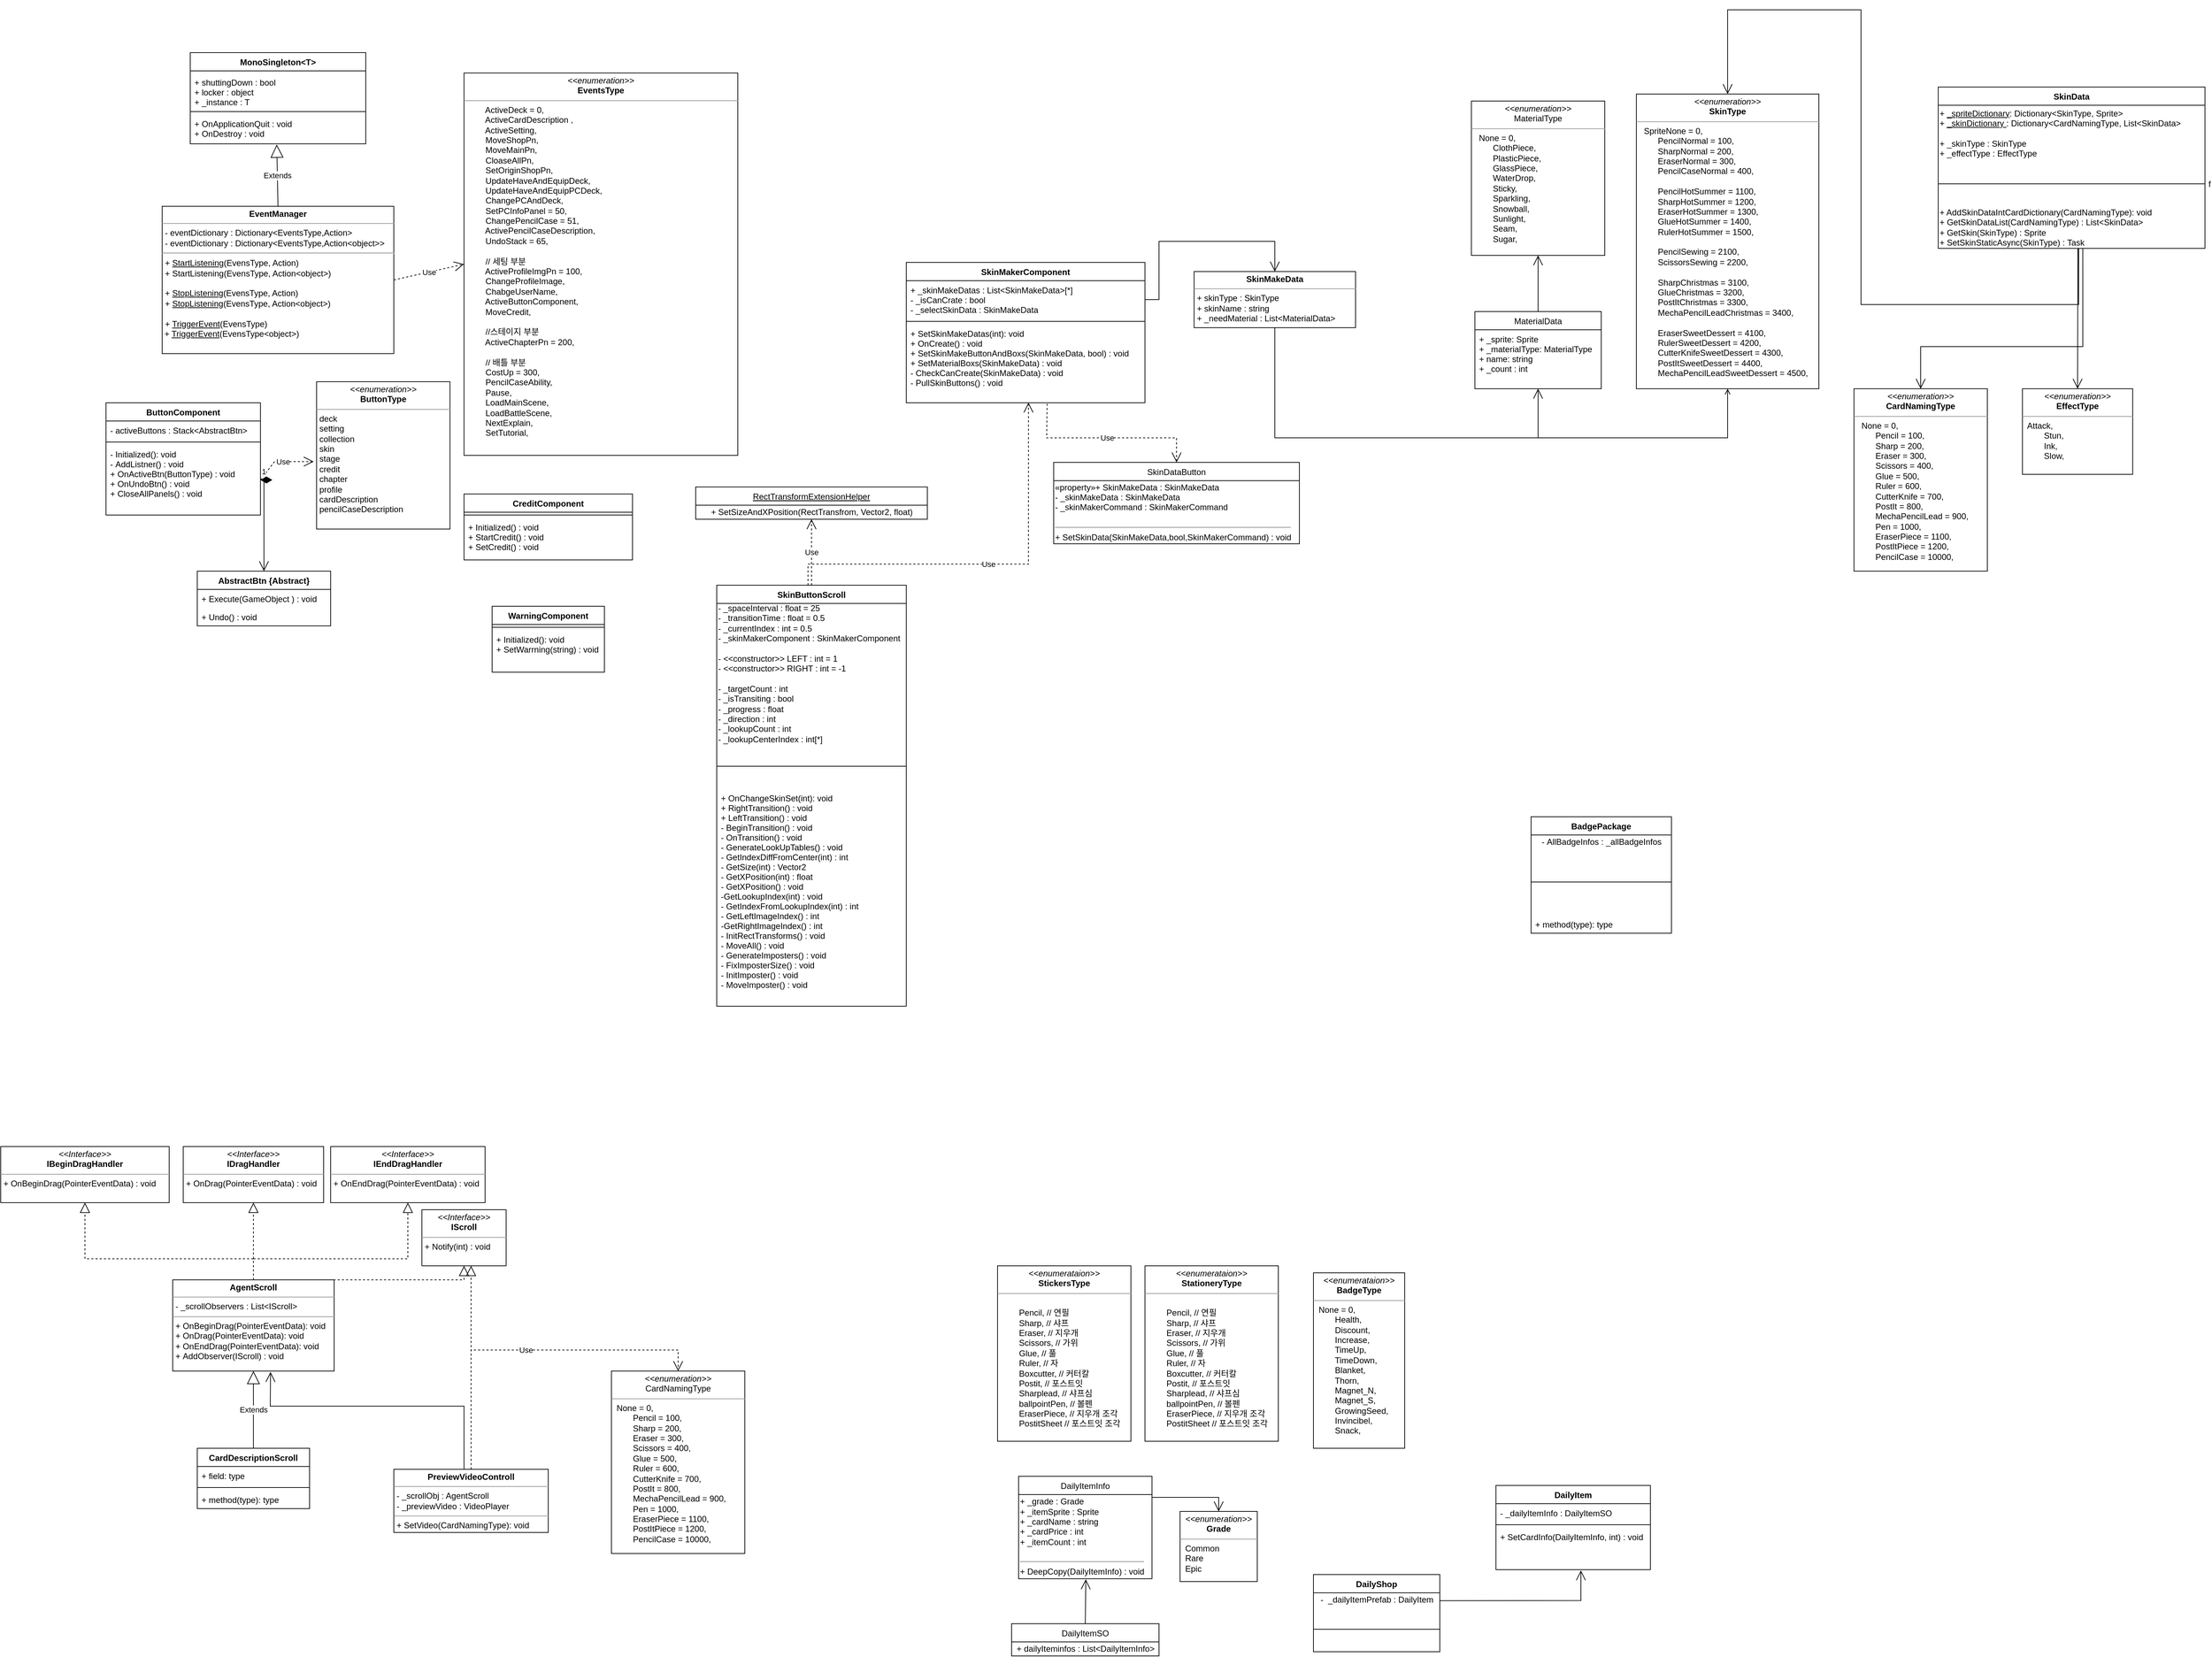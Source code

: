 <mxfile version="18.1.3" type="github">
  <diagram name="Page-1" id="929967ad-93f9-6ef4-fab6-5d389245f69c">
    <mxGraphModel dx="611" dy="322" grid="1" gridSize="10" guides="1" tooltips="1" connect="1" arrows="1" fold="1" page="1" pageScale="1.5" pageWidth="1169" pageHeight="826" background="none" math="0" shadow="0">
      <root>
        <mxCell id="0" style=";html=1;" />
        <mxCell id="1" style=";html=1;" parent="0" />
        <mxCell id="irIieCSbWjUKyQtUShQu-1" value="&lt;p style=&quot;margin:0px;margin-top:4px;text-align:center;&quot;&gt;&lt;b&gt;EventManager&lt;/b&gt;&lt;/p&gt;&lt;hr size=&quot;1&quot;&gt;&lt;p style=&quot;margin:0px;margin-left:4px;&quot;&gt;&lt;/p&gt;&lt;p style=&quot;margin:0px;margin-left:4px;&quot;&gt;- eventDictionary : Dictionary&amp;lt;EventsType,Action&amp;gt;&lt;/p&gt;&lt;p style=&quot;margin:0px;margin-left:4px;&quot;&gt;- eventDictionary : Dictionary&amp;lt;EventsType,Action&amp;lt;object&amp;gt;&amp;gt;&lt;br&gt;&lt;/p&gt;&lt;hr&gt;&lt;p style=&quot;margin:0px;margin-left:4px;&quot;&gt;+ &lt;u&gt;StartListening&lt;/u&gt;(EvensType, Action)&lt;/p&gt;&lt;p style=&quot;margin: 0px 0px 0px 4px;&quot;&gt;+ StartListening(EvensType, Action&amp;lt;object&amp;gt;)&lt;/p&gt;&lt;p style=&quot;margin: 0px 0px 0px 4px;&quot;&gt;&lt;br&gt;&lt;/p&gt;&lt;p style=&quot;margin:0px;margin-left:4px;&quot;&gt;+ &lt;u&gt;StopListening&lt;/u&gt;(EvensType, Action)&lt;br&gt;&lt;/p&gt;&lt;p style=&quot;margin: 0px 0px 0px 4px;&quot;&gt;+ &lt;u&gt;StopListening&lt;/u&gt;(EvensType, Action&amp;lt;object&amp;gt;)&lt;br&gt;&lt;/p&gt;&lt;p style=&quot;margin: 0px 0px 0px 4px;&quot;&gt;&lt;br&gt;&lt;/p&gt;&lt;p style=&quot;margin:0px;margin-left:4px;&quot;&gt;+ &lt;u&gt;TriggerEvent&lt;/u&gt;(EvensType)&lt;br&gt;&lt;/p&gt;&amp;nbsp;+ &lt;u&gt;TriggerEvent&lt;/u&gt;(EvensType&amp;lt;object&amp;gt;)" style="verticalAlign=top;align=left;overflow=fill;fontSize=12;fontFamily=Helvetica;html=1;" parent="1" vertex="1">
          <mxGeometry x="260" y="390" width="330" height="210" as="geometry" />
        </mxCell>
        <mxCell id="irIieCSbWjUKyQtUShQu-12" value="&lt;p style=&quot;margin:0px;margin-top:4px;text-align:center;&quot;&gt;&lt;i&gt;&amp;lt;&amp;lt;enumeration&amp;gt;&amp;gt;&lt;/i&gt;&lt;br&gt;&lt;b&gt;EventsType&lt;/b&gt;&lt;/p&gt;&lt;hr size=&quot;1&quot;&gt;&lt;p style=&quot;margin:0px;margin-left:4px;&quot;&gt;&amp;nbsp; &amp;nbsp; &amp;nbsp; &amp;nbsp; ActiveDeck = 0,&amp;nbsp;&lt;/p&gt;&lt;p style=&quot;margin:0px;margin-left:4px;&quot;&gt;&amp;nbsp; &amp;nbsp; &amp;nbsp; &amp;nbsp; ActiveCardDescription ,&lt;/p&gt;&lt;p style=&quot;margin:0px;margin-left:4px;&quot;&gt;&amp;nbsp; &amp;nbsp; &amp;nbsp; &amp;nbsp; ActiveSetting,&lt;/p&gt;&lt;p style=&quot;margin:0px;margin-left:4px;&quot;&gt;&amp;nbsp; &amp;nbsp; &amp;nbsp; &amp;nbsp; MoveShopPn,&amp;nbsp;&lt;/p&gt;&lt;p style=&quot;margin:0px;margin-left:4px;&quot;&gt;&amp;nbsp; &amp;nbsp; &amp;nbsp; &amp;nbsp; MoveMainPn,&amp;nbsp;&lt;/p&gt;&lt;p style=&quot;margin:0px;margin-left:4px;&quot;&gt;&amp;nbsp; &amp;nbsp; &amp;nbsp; &amp;nbsp; CloaseAllPn,&amp;nbsp;&lt;/p&gt;&lt;p style=&quot;margin:0px;margin-left:4px;&quot;&gt;&amp;nbsp; &amp;nbsp; &amp;nbsp; &amp;nbsp; SetOriginShopPn,&amp;nbsp;&lt;/p&gt;&lt;p style=&quot;margin:0px;margin-left:4px;&quot;&gt;&amp;nbsp; &amp;nbsp; &amp;nbsp; &amp;nbsp; UpdateHaveAndEquipDeck,&amp;nbsp;&lt;/p&gt;&lt;p style=&quot;margin:0px;margin-left:4px;&quot;&gt;&amp;nbsp; &amp;nbsp; &amp;nbsp; &amp;nbsp; UpdateHaveAndEquipPCDeck,&amp;nbsp;&lt;/p&gt;&lt;p style=&quot;margin:0px;margin-left:4px;&quot;&gt;&amp;nbsp; &amp;nbsp; &amp;nbsp; &amp;nbsp; ChangePCAndDeck,&amp;nbsp;&lt;/p&gt;&lt;p style=&quot;margin:0px;margin-left:4px;&quot;&gt;&amp;nbsp; &amp;nbsp; &amp;nbsp; &amp;nbsp; SetPCInfoPanel = 50,&amp;nbsp;&lt;/p&gt;&lt;p style=&quot;margin:0px;margin-left:4px;&quot;&gt;&amp;nbsp; &amp;nbsp; &amp;nbsp; &amp;nbsp; ChangePencilCase = 51,&lt;/p&gt;&lt;p style=&quot;margin:0px;margin-left:4px;&quot;&gt;&amp;nbsp; &amp;nbsp; &amp;nbsp; &amp;nbsp; ActivePencilCaseDescription,&amp;nbsp;&lt;/p&gt;&lt;p style=&quot;margin:0px;margin-left:4px;&quot;&gt;&amp;nbsp; &amp;nbsp; &amp;nbsp; &amp;nbsp; UndoStack = 65,&amp;nbsp;&lt;/p&gt;&lt;p style=&quot;margin:0px;margin-left:4px;&quot;&gt;&lt;br&gt;&lt;/p&gt;&lt;p style=&quot;margin:0px;margin-left:4px;&quot;&gt;&amp;nbsp; &amp;nbsp; &amp;nbsp; &amp;nbsp; // 세팅 부분&lt;/p&gt;&lt;p style=&quot;margin:0px;margin-left:4px;&quot;&gt;&amp;nbsp; &amp;nbsp; &amp;nbsp; &amp;nbsp; ActiveProfileImgPn = 100,&amp;nbsp;&lt;/p&gt;&lt;p style=&quot;margin:0px;margin-left:4px;&quot;&gt;&amp;nbsp; &amp;nbsp; &amp;nbsp; &amp;nbsp; ChangeProfileImage,&amp;nbsp;&lt;/p&gt;&lt;p style=&quot;margin:0px;margin-left:4px;&quot;&gt;&amp;nbsp; &amp;nbsp; &amp;nbsp; &amp;nbsp; ChabgeUserName,&lt;/p&gt;&lt;p style=&quot;margin:0px;margin-left:4px;&quot;&gt;&amp;nbsp; &amp;nbsp; &amp;nbsp; &amp;nbsp; ActiveButtonComponent,&amp;nbsp;&lt;/p&gt;&lt;p style=&quot;margin:0px;margin-left:4px;&quot;&gt;&amp;nbsp; &amp;nbsp; &amp;nbsp; &amp;nbsp; MoveCredit,&amp;nbsp;&lt;/p&gt;&lt;p style=&quot;margin:0px;margin-left:4px;&quot;&gt;&amp;nbsp; &amp;nbsp; &amp;nbsp; &amp;nbsp;&amp;nbsp;&lt;/p&gt;&lt;p style=&quot;margin:0px;margin-left:4px;&quot;&gt;&amp;nbsp; &amp;nbsp; &amp;nbsp; &amp;nbsp; //스테이지 부분&lt;/p&gt;&lt;p style=&quot;margin:0px;margin-left:4px;&quot;&gt;&amp;nbsp; &amp;nbsp; &amp;nbsp; &amp;nbsp; ActiveChapterPn = 200,&amp;nbsp;&lt;/p&gt;&lt;p style=&quot;margin:0px;margin-left:4px;&quot;&gt;&lt;br&gt;&lt;/p&gt;&lt;p style=&quot;margin:0px;margin-left:4px;&quot;&gt;&amp;nbsp; &amp;nbsp; &amp;nbsp; &amp;nbsp; // 배틀 부분&amp;nbsp;&lt;/p&gt;&lt;p style=&quot;margin:0px;margin-left:4px;&quot;&gt;&amp;nbsp; &amp;nbsp; &amp;nbsp; &amp;nbsp; CostUp = 300,&amp;nbsp;&lt;/p&gt;&lt;p style=&quot;margin:0px;margin-left:4px;&quot;&gt;&amp;nbsp; &amp;nbsp; &amp;nbsp; &amp;nbsp; PencilCaseAbility,&lt;/p&gt;&lt;p style=&quot;margin:0px;margin-left:4px;&quot;&gt;&amp;nbsp; &amp;nbsp; &amp;nbsp; &amp;nbsp; Pause,&amp;nbsp;&lt;/p&gt;&lt;p style=&quot;margin:0px;margin-left:4px;&quot;&gt;&amp;nbsp; &amp;nbsp; &amp;nbsp; &amp;nbsp; LoadMainScene,&amp;nbsp;&lt;/p&gt;&lt;p style=&quot;margin:0px;margin-left:4px;&quot;&gt;&amp;nbsp; &amp;nbsp; &amp;nbsp; &amp;nbsp; LoadBattleScene,&amp;nbsp;&lt;/p&gt;&lt;p style=&quot;margin:0px;margin-left:4px;&quot;&gt;&amp;nbsp; &amp;nbsp; &amp;nbsp; &amp;nbsp; NextExplain,&lt;/p&gt;&lt;p style=&quot;margin:0px;margin-left:4px;&quot;&gt;&amp;nbsp; &amp;nbsp; &amp;nbsp; &amp;nbsp; SetTutorial,&amp;nbsp;&lt;/p&gt;&lt;div&gt;&lt;br&gt;&lt;/div&gt;" style="verticalAlign=top;align=left;overflow=fill;fontSize=12;fontFamily=Helvetica;html=1;" parent="1" vertex="1">
          <mxGeometry x="690" y="200" width="390" height="545" as="geometry" />
        </mxCell>
        <mxCell id="irIieCSbWjUKyQtUShQu-18" value="MonoSingleton&lt;T&gt;" style="swimlane;fontStyle=1;align=center;verticalAlign=top;childLayout=stackLayout;horizontal=1;startSize=26;horizontalStack=0;resizeParent=1;resizeParentMax=0;resizeLast=0;collapsible=1;marginBottom=0;" parent="1" vertex="1">
          <mxGeometry x="300" y="171" width="250" height="130" as="geometry" />
        </mxCell>
        <mxCell id="irIieCSbWjUKyQtUShQu-19" value="+ shuttingDown : bool&#xa;+ locker : object&#xa;+ _instance : T" style="text;strokeColor=none;fillColor=none;align=left;verticalAlign=bottom;spacingLeft=4;spacingRight=4;overflow=hidden;rotatable=0;points=[[0,0.5],[1,0.5]];portConstraint=eastwest;" parent="irIieCSbWjUKyQtUShQu-18" vertex="1">
          <mxGeometry y="26" width="250" height="54" as="geometry" />
        </mxCell>
        <mxCell id="irIieCSbWjUKyQtUShQu-20" value="" style="line;strokeWidth=1;fillColor=none;align=left;verticalAlign=middle;spacingTop=-1;spacingLeft=3;spacingRight=3;rotatable=0;labelPosition=right;points=[];portConstraint=eastwest;" parent="irIieCSbWjUKyQtUShQu-18" vertex="1">
          <mxGeometry y="80" width="250" height="8" as="geometry" />
        </mxCell>
        <mxCell id="irIieCSbWjUKyQtUShQu-21" value="+ OnApplicationQuit : void&#xa;+ OnDestroy : void&#xa;" style="text;strokeColor=none;fillColor=none;align=left;verticalAlign=top;spacingLeft=4;spacingRight=4;overflow=hidden;rotatable=0;points=[[0,0.5],[1,0.5]];portConstraint=eastwest;" parent="irIieCSbWjUKyQtUShQu-18" vertex="1">
          <mxGeometry y="88" width="250" height="42" as="geometry" />
        </mxCell>
        <mxCell id="irIieCSbWjUKyQtUShQu-26" value="Extends" style="endArrow=block;endSize=16;endFill=0;html=1;rounded=0;exitX=0.5;exitY=0;exitDx=0;exitDy=0;entryX=0.493;entryY=1.028;entryDx=0;entryDy=0;entryPerimeter=0;" parent="1" source="irIieCSbWjUKyQtUShQu-1" target="irIieCSbWjUKyQtUShQu-21" edge="1">
          <mxGeometry width="160" relative="1" as="geometry">
            <mxPoint x="610" y="480" as="sourcePoint" />
            <mxPoint x="470" y="320" as="targetPoint" />
          </mxGeometry>
        </mxCell>
        <mxCell id="irIieCSbWjUKyQtUShQu-28" value="ButtonComponent" style="swimlane;fontStyle=1;align=center;verticalAlign=top;childLayout=stackLayout;horizontal=1;startSize=26;horizontalStack=0;resizeParent=1;resizeParentMax=0;resizeLast=0;collapsible=1;marginBottom=0;" parent="1" vertex="1">
          <mxGeometry x="180" y="670" width="220" height="160" as="geometry" />
        </mxCell>
        <mxCell id="irIieCSbWjUKyQtUShQu-29" value="- activeButtons : Stack&lt;AbstractBtn&gt;" style="text;strokeColor=none;fillColor=none;align=left;verticalAlign=top;spacingLeft=4;spacingRight=4;overflow=hidden;rotatable=0;points=[[0,0.5],[1,0.5]];portConstraint=eastwest;" parent="irIieCSbWjUKyQtUShQu-28" vertex="1">
          <mxGeometry y="26" width="220" height="26" as="geometry" />
        </mxCell>
        <mxCell id="irIieCSbWjUKyQtUShQu-30" value="" style="line;strokeWidth=1;fillColor=none;align=left;verticalAlign=middle;spacingTop=-1;spacingLeft=3;spacingRight=3;rotatable=0;labelPosition=right;points=[];portConstraint=eastwest;" parent="irIieCSbWjUKyQtUShQu-28" vertex="1">
          <mxGeometry y="52" width="220" height="8" as="geometry" />
        </mxCell>
        <mxCell id="irIieCSbWjUKyQtUShQu-31" value="- Initialized(): void&#xa;- AddListner() : void &#xa;+ OnActiveBtn(ButtonType) : void &#xa;+ OnUndoBtn() : void &#xa;+ CloseAllPanels() : void &#xa;" style="text;strokeColor=none;fillColor=none;align=left;verticalAlign=top;spacingLeft=4;spacingRight=4;overflow=hidden;rotatable=0;points=[[0,0.5],[1,0.5]];portConstraint=eastwest;" parent="irIieCSbWjUKyQtUShQu-28" vertex="1">
          <mxGeometry y="60" width="220" height="100" as="geometry" />
        </mxCell>
        <mxCell id="irIieCSbWjUKyQtUShQu-33" value="&lt;p style=&quot;margin:0px;margin-top:4px;text-align:center;&quot;&gt;&lt;i&gt;&amp;lt;&amp;lt;enumeration&amp;gt;&amp;gt;&lt;/i&gt;&lt;br&gt;&lt;b&gt;ButtonType&lt;/b&gt;&lt;br&gt;&lt;/p&gt;&lt;hr size=&quot;1&quot;&gt;&lt;p style=&quot;margin:0px;margin-left:4px;&quot;&gt;deck&lt;/p&gt;&lt;p style=&quot;margin:0px;margin-left:4px;&quot;&gt;&lt;span style=&quot;&quot;&gt;  &lt;/span&gt;setting&lt;/p&gt;&lt;p style=&quot;margin:0px;margin-left:4px;&quot;&gt;&lt;span style=&quot;&quot;&gt;  &lt;/span&gt;collection&lt;/p&gt;&lt;p style=&quot;margin:0px;margin-left:4px;&quot;&gt;&lt;span style=&quot;&quot;&gt;  &lt;/span&gt;skin&lt;/p&gt;&lt;p style=&quot;margin:0px;margin-left:4px;&quot;&gt;&lt;span style=&quot;&quot;&gt;  &lt;/span&gt;stage&lt;/p&gt;&lt;p style=&quot;margin:0px;margin-left:4px;&quot;&gt;&lt;span style=&quot;&quot;&gt;  &lt;/span&gt;credit&lt;/p&gt;&lt;p style=&quot;margin:0px;margin-left:4px;&quot;&gt;&lt;span style=&quot;&quot;&gt;  &lt;/span&gt;chapter&lt;/p&gt;&lt;p style=&quot;margin:0px;margin-left:4px;&quot;&gt;&lt;span style=&quot;&quot;&gt;  &lt;/span&gt;profile&lt;/p&gt;&lt;p style=&quot;margin:0px;margin-left:4px;&quot;&gt;&lt;span style=&quot;&quot;&gt;  &lt;/span&gt;cardDescription&lt;/p&gt;&lt;p style=&quot;margin:0px;margin-left:4px;&quot;&gt;&lt;span style=&quot;&quot;&gt;  &lt;/span&gt;pencilCaseDescription&lt;/p&gt;" style="verticalAlign=top;align=left;overflow=fill;fontSize=12;fontFamily=Helvetica;html=1;" parent="1" vertex="1">
          <mxGeometry x="480" y="640" width="190" height="210" as="geometry" />
        </mxCell>
        <mxCell id="irIieCSbWjUKyQtUShQu-34" value="Use" style="endArrow=open;endSize=12;dashed=1;html=1;rounded=0;exitX=1;exitY=0.5;exitDx=0;exitDy=0;entryX=-0.022;entryY=0.542;entryDx=0;entryDy=0;entryPerimeter=0;" parent="1" source="irIieCSbWjUKyQtUShQu-31" target="irIieCSbWjUKyQtUShQu-33" edge="1">
          <mxGeometry width="160" relative="1" as="geometry">
            <mxPoint x="340" y="760" as="sourcePoint" />
            <mxPoint x="500" y="760" as="targetPoint" />
            <Array as="points">
              <mxPoint x="420" y="754" />
            </Array>
          </mxGeometry>
        </mxCell>
        <mxCell id="irIieCSbWjUKyQtUShQu-35" value="Use" style="endArrow=open;endSize=12;dashed=1;html=1;rounded=0;exitX=1;exitY=0.5;exitDx=0;exitDy=0;entryX=0;entryY=0.5;entryDx=0;entryDy=0;" parent="1" source="irIieCSbWjUKyQtUShQu-1" target="irIieCSbWjUKyQtUShQu-12" edge="1">
          <mxGeometry width="160" relative="1" as="geometry">
            <mxPoint x="600" y="500" as="sourcePoint" />
            <mxPoint x="780" y="730" as="targetPoint" />
          </mxGeometry>
        </mxCell>
        <mxCell id="irIieCSbWjUKyQtUShQu-37" value="AbstractBtn {Abstract}" style="swimlane;fontStyle=1;childLayout=stackLayout;horizontal=1;startSize=26;fillColor=none;horizontalStack=0;resizeParent=1;resizeParentMax=0;resizeLast=0;collapsible=1;marginBottom=0;" parent="1" vertex="1">
          <mxGeometry x="310" y="910" width="190" height="78" as="geometry" />
        </mxCell>
        <mxCell id="irIieCSbWjUKyQtUShQu-39" value="+ Execute(GameObject ) : void" style="text;strokeColor=none;fillColor=none;align=left;verticalAlign=top;spacingLeft=4;spacingRight=4;overflow=hidden;rotatable=0;points=[[0,0.5],[1,0.5]];portConstraint=eastwest;" parent="irIieCSbWjUKyQtUShQu-37" vertex="1">
          <mxGeometry y="26" width="190" height="26" as="geometry" />
        </mxCell>
        <mxCell id="irIieCSbWjUKyQtUShQu-38" value="+ Undo() : void" style="text;strokeColor=none;fillColor=none;align=left;verticalAlign=top;spacingLeft=4;spacingRight=4;overflow=hidden;rotatable=0;points=[[0,0.5],[1,0.5]];portConstraint=eastwest;" parent="irIieCSbWjUKyQtUShQu-37" vertex="1">
          <mxGeometry y="52" width="190" height="26" as="geometry" />
        </mxCell>
        <mxCell id="irIieCSbWjUKyQtUShQu-44" value="1" style="endArrow=open;html=1;endSize=12;startArrow=diamondThin;startSize=14;startFill=1;edgeStyle=orthogonalEdgeStyle;align=left;verticalAlign=bottom;rounded=0;exitX=1;exitY=0.5;exitDx=0;exitDy=0;entryX=0.5;entryY=0;entryDx=0;entryDy=0;" parent="1" source="irIieCSbWjUKyQtUShQu-31" target="irIieCSbWjUKyQtUShQu-37" edge="1">
          <mxGeometry x="-1" y="3" relative="1" as="geometry">
            <mxPoint x="220" y="720" as="sourcePoint" />
            <mxPoint x="380" y="720" as="targetPoint" />
            <Array as="points">
              <mxPoint x="405" y="780" />
            </Array>
          </mxGeometry>
        </mxCell>
        <mxCell id="irIieCSbWjUKyQtUShQu-45" value="CreditComponent" style="swimlane;fontStyle=1;align=center;verticalAlign=top;childLayout=stackLayout;horizontal=1;startSize=26;horizontalStack=0;resizeParent=1;resizeParentMax=0;resizeLast=0;collapsible=1;marginBottom=0;" parent="1" vertex="1">
          <mxGeometry x="690" y="800" width="240" height="94" as="geometry" />
        </mxCell>
        <mxCell id="irIieCSbWjUKyQtUShQu-47" value="" style="line;strokeWidth=1;fillColor=none;align=left;verticalAlign=middle;spacingTop=-1;spacingLeft=3;spacingRight=3;rotatable=0;labelPosition=right;points=[];portConstraint=eastwest;" parent="irIieCSbWjUKyQtUShQu-45" vertex="1">
          <mxGeometry y="26" width="240" height="8" as="geometry" />
        </mxCell>
        <mxCell id="irIieCSbWjUKyQtUShQu-48" value="+ Initialized() : void &#xa;+ StartCredit() : void &#xa;+ SetCredit() : void &#xa;" style="text;strokeColor=none;fillColor=none;align=left;verticalAlign=top;spacingLeft=4;spacingRight=4;overflow=hidden;rotatable=0;points=[[0,0.5],[1,0.5]];portConstraint=eastwest;" parent="irIieCSbWjUKyQtUShQu-45" vertex="1">
          <mxGeometry y="34" width="240" height="60" as="geometry" />
        </mxCell>
        <mxCell id="irIieCSbWjUKyQtUShQu-49" value="WarningComponent&#xa;" style="swimlane;fontStyle=1;align=center;verticalAlign=top;childLayout=stackLayout;horizontal=1;startSize=26;horizontalStack=0;resizeParent=1;resizeParentMax=0;resizeLast=0;collapsible=1;marginBottom=0;" parent="1" vertex="1">
          <mxGeometry x="730" y="960" width="160" height="94" as="geometry" />
        </mxCell>
        <mxCell id="irIieCSbWjUKyQtUShQu-51" value="" style="line;strokeWidth=1;fillColor=none;align=left;verticalAlign=middle;spacingTop=-1;spacingLeft=3;spacingRight=3;rotatable=0;labelPosition=right;points=[];portConstraint=eastwest;" parent="irIieCSbWjUKyQtUShQu-49" vertex="1">
          <mxGeometry y="26" width="160" height="8" as="geometry" />
        </mxCell>
        <mxCell id="irIieCSbWjUKyQtUShQu-52" value="+ Initialized(): void&#xa;+ SetWarrning(string) : void " style="text;strokeColor=none;fillColor=none;align=left;verticalAlign=top;spacingLeft=4;spacingRight=4;overflow=hidden;rotatable=0;points=[[0,0.5],[1,0.5]];portConstraint=eastwest;" parent="irIieCSbWjUKyQtUShQu-49" vertex="1">
          <mxGeometry y="34" width="160" height="60" as="geometry" />
        </mxCell>
        <mxCell id="irIieCSbWjUKyQtUShQu-53" value="SkinMakerComponent" style="swimlane;fontStyle=1;align=center;verticalAlign=top;childLayout=stackLayout;horizontal=1;startSize=26;horizontalStack=0;resizeParent=1;resizeParentMax=0;resizeLast=0;collapsible=1;marginBottom=0;" parent="1" vertex="1">
          <mxGeometry x="1320" y="470" width="340" height="200" as="geometry" />
        </mxCell>
        <mxCell id="irIieCSbWjUKyQtUShQu-54" value="+ _skinMakeDatas : List&lt;SkinMakeData&gt;[*]&#xa;- _isCanCrate : bool &#xa;- _selectSkinData : SkinMakeData" style="text;strokeColor=none;fillColor=none;align=left;verticalAlign=top;spacingLeft=4;spacingRight=4;overflow=hidden;rotatable=0;points=[[0,0.5],[1,0.5]];portConstraint=eastwest;" parent="irIieCSbWjUKyQtUShQu-53" vertex="1">
          <mxGeometry y="26" width="340" height="54" as="geometry" />
        </mxCell>
        <mxCell id="irIieCSbWjUKyQtUShQu-55" value="" style="line;strokeWidth=1;fillColor=none;align=left;verticalAlign=middle;spacingTop=-1;spacingLeft=3;spacingRight=3;rotatable=0;labelPosition=right;points=[];portConstraint=eastwest;" parent="irIieCSbWjUKyQtUShQu-53" vertex="1">
          <mxGeometry y="80" width="340" height="8" as="geometry" />
        </mxCell>
        <mxCell id="irIieCSbWjUKyQtUShQu-56" value="+ SetSkinMakeDatas(int): void  &#xa;+ OnCreate() : void &#xa;+ SetSkinMakeButtonAndBoxs(SkinMakeData, bool) : void &#xa;+ SetMaterialBoxs(SkinMakeData) : void &#xa;- CheckCanCreate(SkinMakeData) : void &#xa;- PullSkinButtons() : void &#xa;" style="text;strokeColor=none;fillColor=none;align=left;verticalAlign=top;spacingLeft=4;spacingRight=4;overflow=hidden;rotatable=0;points=[[0,0.5],[1,0.5]];portConstraint=eastwest;" parent="irIieCSbWjUKyQtUShQu-53" vertex="1">
          <mxGeometry y="88" width="340" height="112" as="geometry" />
        </mxCell>
        <mxCell id="irIieCSbWjUKyQtUShQu-57" value="&lt;p style=&quot;margin:0px;margin-top:4px;text-align:center;&quot;&gt;&lt;b&gt;SkinMakeData&lt;/b&gt;&lt;br&gt;&lt;/p&gt;&lt;hr size=&quot;1&quot;&gt;&lt;p style=&quot;margin:0px;margin-left:4px;&quot;&gt;+ skinType :&amp;nbsp;SkinType&lt;/p&gt;&lt;p style=&quot;margin:0px;margin-left:4px;&quot;&gt;+ skinName :&amp;nbsp;string&lt;/p&gt;&lt;p style=&quot;margin:0px;margin-left:4px;&quot;&gt;+&amp;nbsp;_needMaterial : List&amp;lt;MaterialData&amp;gt;&lt;/p&gt;&lt;p style=&quot;margin:0px;margin-left:4px;&quot;&gt;&lt;br&gt;&lt;/p&gt;" style="verticalAlign=top;align=left;overflow=fill;fontSize=12;fontFamily=Helvetica;html=1;" parent="1" vertex="1">
          <mxGeometry x="1730" y="483" width="230" height="80" as="geometry" />
        </mxCell>
        <mxCell id="irIieCSbWjUKyQtUShQu-62" value="&lt;p style=&quot;margin:0px;margin-top:4px;text-align:center;&quot;&gt;&lt;i&gt;&amp;lt;&amp;lt;enumeration&amp;gt;&amp;gt;&lt;/i&gt;&lt;br&gt;&lt;b&gt;SkinType&lt;/b&gt;&lt;br&gt;&lt;/p&gt;&lt;hr size=&quot;1&quot;&gt;&lt;p style=&quot;margin:0px;margin-left:4px;&quot;&gt;&amp;nbsp;&lt;span style=&quot;white-space: pre;&quot;&gt; &lt;/span&gt;SpriteNone = 0,&lt;/p&gt;&lt;p style=&quot;margin:0px;margin-left:4px;&quot;&gt;&amp;nbsp; &amp;nbsp; &amp;nbsp; &amp;nbsp; PencilNormal = 100,&lt;/p&gt;&lt;p style=&quot;margin:0px;margin-left:4px;&quot;&gt;&amp;nbsp; &amp;nbsp; &amp;nbsp; &amp;nbsp; SharpNormal = 200,&lt;/p&gt;&lt;p style=&quot;margin:0px;margin-left:4px;&quot;&gt;&amp;nbsp; &amp;nbsp; &amp;nbsp; &amp;nbsp; EraserNormal = 300,&lt;/p&gt;&lt;p style=&quot;margin:0px;margin-left:4px;&quot;&gt;&amp;nbsp; &amp;nbsp; &amp;nbsp; &amp;nbsp; PencilCaseNormal = 400,&lt;/p&gt;&lt;p style=&quot;margin:0px;margin-left:4px;&quot;&gt;&lt;br&gt;&lt;/p&gt;&lt;p style=&quot;margin:0px;margin-left:4px;&quot;&gt;&amp;nbsp; &amp;nbsp; &amp;nbsp; &amp;nbsp; PencilHotSummer = 1100,&lt;/p&gt;&lt;p style=&quot;margin:0px;margin-left:4px;&quot;&gt;&amp;nbsp; &amp;nbsp; &amp;nbsp; &amp;nbsp; SharpHotSummer = 1200,&lt;/p&gt;&lt;p style=&quot;margin:0px;margin-left:4px;&quot;&gt;&amp;nbsp; &amp;nbsp; &amp;nbsp; &amp;nbsp; EraserHotSummer = 1300,&lt;/p&gt;&lt;p style=&quot;margin:0px;margin-left:4px;&quot;&gt;&amp;nbsp; &amp;nbsp; &amp;nbsp; &amp;nbsp; GlueHotSummer = 1400,&lt;/p&gt;&lt;p style=&quot;margin:0px;margin-left:4px;&quot;&gt;&amp;nbsp; &amp;nbsp; &amp;nbsp; &amp;nbsp; RulerHotSummer = 1500,&lt;/p&gt;&lt;p style=&quot;margin:0px;margin-left:4px;&quot;&gt;&lt;br&gt;&lt;/p&gt;&lt;p style=&quot;margin:0px;margin-left:4px;&quot;&gt;&amp;nbsp; &amp;nbsp; &amp;nbsp; &amp;nbsp; PencilSewing = 2100,&lt;/p&gt;&lt;p style=&quot;margin:0px;margin-left:4px;&quot;&gt;&amp;nbsp; &amp;nbsp; &amp;nbsp; &amp;nbsp; ScissorsSewing = 2200,&lt;/p&gt;&lt;p style=&quot;margin:0px;margin-left:4px;&quot;&gt;&lt;br&gt;&lt;/p&gt;&lt;p style=&quot;margin:0px;margin-left:4px;&quot;&gt;&amp;nbsp; &amp;nbsp; &amp;nbsp; &amp;nbsp; SharpChristmas = 3100,&lt;/p&gt;&lt;p style=&quot;margin:0px;margin-left:4px;&quot;&gt;&amp;nbsp; &amp;nbsp; &amp;nbsp; &amp;nbsp; GlueChristmas = 3200,&lt;/p&gt;&lt;p style=&quot;margin:0px;margin-left:4px;&quot;&gt;&amp;nbsp; &amp;nbsp; &amp;nbsp; &amp;nbsp; PostItChristmas = 3300,&lt;/p&gt;&lt;p style=&quot;margin:0px;margin-left:4px;&quot;&gt;&amp;nbsp; &amp;nbsp; &amp;nbsp; &amp;nbsp; MechaPencilLeadChristmas = 3400,&lt;/p&gt;&lt;p style=&quot;margin:0px;margin-left:4px;&quot;&gt;&lt;br&gt;&lt;/p&gt;&lt;p style=&quot;margin:0px;margin-left:4px;&quot;&gt;&amp;nbsp; &amp;nbsp; &amp;nbsp; &amp;nbsp; EraserSweetDessert = 4100,&lt;/p&gt;&lt;p style=&quot;margin:0px;margin-left:4px;&quot;&gt;&amp;nbsp; &amp;nbsp; &amp;nbsp; &amp;nbsp; RulerSweetDessert = 4200,&lt;/p&gt;&lt;p style=&quot;margin:0px;margin-left:4px;&quot;&gt;&amp;nbsp; &amp;nbsp; &amp;nbsp; &amp;nbsp; CutterKnifeSweetDessert = 4300,&lt;/p&gt;&lt;p style=&quot;margin:0px;margin-left:4px;&quot;&gt;&amp;nbsp; &amp;nbsp; &amp;nbsp; &amp;nbsp; PostItSweetDessert = 4400,&lt;/p&gt;&lt;p style=&quot;margin:0px;margin-left:4px;&quot;&gt;&amp;nbsp; &amp;nbsp; &amp;nbsp; &amp;nbsp; MechaPencilLeadSweetDessert = 4500,&lt;/p&gt;" style="verticalAlign=top;align=left;overflow=fill;fontSize=12;fontFamily=Helvetica;html=1;" parent="1" vertex="1">
          <mxGeometry x="2360" y="230" width="260" height="420" as="geometry" />
        </mxCell>
        <mxCell id="irIieCSbWjUKyQtUShQu-63" value="SkinData" style="swimlane;fontStyle=1;align=center;verticalAlign=top;childLayout=stackLayout;horizontal=1;startSize=26;horizontalStack=0;resizeParent=1;resizeParentMax=0;resizeLast=0;collapsible=1;marginBottom=0;" parent="1" vertex="1">
          <mxGeometry x="2790" y="220" width="380" height="230" as="geometry" />
        </mxCell>
        <mxCell id="-RPmL7iU4GdluXr6pTRB-25" value="+ &lt;u&gt;_spriteDictionary&lt;/u&gt;: Dictionary&amp;lt;SkinType,&amp;nbsp;Sprite&amp;gt;&lt;br style=&quot;padding: 0px; margin: 0px;&quot;&gt;+&amp;nbsp;&lt;u&gt;_skinDictionary &lt;/u&gt;: Dictionary&amp;lt;CardNamingType,&amp;nbsp;List&amp;lt;SkinData&amp;gt;&lt;br style=&quot;padding: 0px; margin: 0px;&quot;&gt;&lt;br style=&quot;padding: 0px; margin: 0px;&quot;&gt;+ _skinType :&amp;nbsp;SkinType&amp;nbsp;&lt;br style=&quot;padding: 0px; margin: 0px;&quot;&gt;+ _effectType : EffectType" style="text;html=1;align=left;verticalAlign=middle;resizable=0;points=[];autosize=1;strokeColor=none;fillColor=none;" parent="irIieCSbWjUKyQtUShQu-63" vertex="1">
          <mxGeometry y="26" width="380" height="80" as="geometry" />
        </mxCell>
        <mxCell id="irIieCSbWjUKyQtUShQu-65" value="f" style="line;strokeWidth=1;fillColor=none;align=left;verticalAlign=middle;spacingTop=-1;spacingLeft=3;spacingRight=3;rotatable=0;labelPosition=right;points=[];portConstraint=eastwest;" parent="irIieCSbWjUKyQtUShQu-63" vertex="1">
          <mxGeometry y="106" width="380" height="64" as="geometry" />
        </mxCell>
        <mxCell id="-RPmL7iU4GdluXr6pTRB-26" value="&lt;span style=&quot;&quot;&gt;+ AddSkinDataIntCardDictionary(CardNamingType): void&lt;/span&gt;&lt;br style=&quot;padding: 0px; margin: 0px;&quot;&gt;&lt;span style=&quot;&quot;&gt;+&amp;nbsp;GetSkinDataList(CardNamingType) : List&amp;lt;SkinData&amp;gt;&lt;/span&gt;&lt;br style=&quot;padding: 0px; margin: 0px;&quot;&gt;&lt;span style=&quot;&quot;&gt;+&amp;nbsp;GetSkin(SkinType) : Sprite&lt;/span&gt;&lt;br style=&quot;padding: 0px; margin: 0px;&quot;&gt;&lt;span style=&quot;&quot;&gt;+ SetSkinStaticAsync(SkinType) :&amp;nbsp;Task&lt;/span&gt;" style="text;html=1;align=left;verticalAlign=middle;resizable=0;points=[];autosize=1;strokeColor=none;fillColor=none;" parent="irIieCSbWjUKyQtUShQu-63" vertex="1">
          <mxGeometry y="170" width="380" height="60" as="geometry" />
        </mxCell>
        <mxCell id="-RPmL7iU4GdluXr6pTRB-1" value="" style="endArrow=open;endFill=1;endSize=12;html=1;rounded=0;entryX=0.5;entryY=0;entryDx=0;entryDy=0;exitX=1;exitY=0.5;exitDx=0;exitDy=0;" parent="1" source="irIieCSbWjUKyQtUShQu-54" target="irIieCSbWjUKyQtUShQu-57" edge="1">
          <mxGeometry width="160" relative="1" as="geometry">
            <mxPoint x="1200" y="960" as="sourcePoint" />
            <mxPoint x="1360" y="960" as="targetPoint" />
            <Array as="points">
              <mxPoint x="1680" y="523" />
              <mxPoint x="1680" y="520" />
              <mxPoint x="1680" y="440" />
              <mxPoint x="1805" y="440" />
              <mxPoint x="1845" y="440" />
            </Array>
          </mxGeometry>
        </mxCell>
        <mxCell id="-RPmL7iU4GdluXr6pTRB-2" value="" style="endArrow=open;endFill=1;html=1;rounded=0;entryX=0.5;entryY=1;entryDx=0;entryDy=0;exitX=0.5;exitY=1;exitDx=0;exitDy=0;" parent="1" source="irIieCSbWjUKyQtUShQu-57" target="irIieCSbWjUKyQtUShQu-62" edge="1">
          <mxGeometry width="160" relative="1" as="geometry">
            <mxPoint x="1400" y="990" as="sourcePoint" />
            <mxPoint x="1560" y="990" as="targetPoint" />
            <Array as="points">
              <mxPoint x="1845" y="720" />
              <mxPoint x="2150" y="720" />
              <mxPoint x="2490" y="720" />
            </Array>
          </mxGeometry>
        </mxCell>
        <mxCell id="-RPmL7iU4GdluXr6pTRB-4" value="MaterialData" style="swimlane;fontStyle=0;childLayout=stackLayout;horizontal=1;startSize=26;fillColor=none;horizontalStack=0;resizeParent=1;resizeParentMax=0;resizeLast=0;collapsible=1;marginBottom=0;" parent="1" vertex="1">
          <mxGeometry x="2130" y="540" width="180" height="110" as="geometry" />
        </mxCell>
        <mxCell id="-RPmL7iU4GdluXr6pTRB-6" value="+ _sprite: Sprite&#xa;+ _materialType: MaterialType&#xa;+ name: string&#xa;+ _count : int" style="text;strokeColor=none;fillColor=none;align=left;verticalAlign=top;spacingLeft=4;spacingRight=4;overflow=hidden;rotatable=0;points=[[0,0.5],[1,0.5]];portConstraint=eastwest;" parent="-RPmL7iU4GdluXr6pTRB-4" vertex="1">
          <mxGeometry y="26" width="180" height="84" as="geometry" />
        </mxCell>
        <mxCell id="-RPmL7iU4GdluXr6pTRB-9" value="&lt;p style=&quot;margin:0px;margin-top:4px;text-align:center;&quot;&gt;&lt;i&gt;&amp;lt;&amp;lt;enumeration&amp;gt;&amp;gt;&lt;/i&gt;&lt;br&gt;&lt;span style=&quot;text-align: left;&quot;&gt;MaterialType&lt;/span&gt;&lt;br&gt;&lt;/p&gt;&lt;hr size=&quot;1&quot;&gt;&lt;p style=&quot;margin:0px;margin-left:4px;&quot;&gt;&lt;span style=&quot;white-space: pre;&quot;&gt; &lt;span style=&quot;white-space: pre;&quot;&gt; &lt;/span&gt;&lt;/span&gt;None = 0,&lt;/p&gt;&lt;p style=&quot;margin:0px;margin-left:4px;&quot;&gt;&amp;nbsp; &amp;nbsp; &amp;nbsp; &amp;nbsp; ClothPiece,&lt;/p&gt;&lt;p style=&quot;margin:0px;margin-left:4px;&quot;&gt;&amp;nbsp; &amp;nbsp; &amp;nbsp; &amp;nbsp; PlasticPiece,&lt;/p&gt;&lt;p style=&quot;margin:0px;margin-left:4px;&quot;&gt;&amp;nbsp; &amp;nbsp; &amp;nbsp; &amp;nbsp; GlassPiece,&lt;/p&gt;&lt;p style=&quot;margin:0px;margin-left:4px;&quot;&gt;&amp;nbsp; &amp;nbsp; &amp;nbsp; &amp;nbsp; WaterDrop,&lt;/p&gt;&lt;p style=&quot;margin:0px;margin-left:4px;&quot;&gt;&amp;nbsp; &amp;nbsp; &amp;nbsp; &amp;nbsp; Sticky,&lt;/p&gt;&lt;p style=&quot;margin:0px;margin-left:4px;&quot;&gt;&amp;nbsp; &amp;nbsp; &amp;nbsp; &amp;nbsp; Sparkling,&lt;/p&gt;&lt;p style=&quot;margin:0px;margin-left:4px;&quot;&gt;&amp;nbsp; &amp;nbsp; &amp;nbsp; &amp;nbsp; Snowball,&lt;/p&gt;&lt;p style=&quot;margin:0px;margin-left:4px;&quot;&gt;&amp;nbsp; &amp;nbsp; &amp;nbsp; &amp;nbsp; Sunlight,&lt;/p&gt;&lt;p style=&quot;margin:0px;margin-left:4px;&quot;&gt;&amp;nbsp; &amp;nbsp; &amp;nbsp; &amp;nbsp; Seam,&lt;/p&gt;&lt;p style=&quot;margin:0px;margin-left:4px;&quot;&gt;&amp;nbsp; &amp;nbsp; &amp;nbsp; &amp;nbsp; Sugar,&lt;/p&gt;" style="verticalAlign=top;align=left;overflow=fill;fontSize=12;fontFamily=Helvetica;html=1;" parent="1" vertex="1">
          <mxGeometry x="2125" y="240" width="190" height="220" as="geometry" />
        </mxCell>
        <mxCell id="-RPmL7iU4GdluXr6pTRB-14" value="" style="endArrow=open;endFill=1;endSize=12;html=1;rounded=0;" parent="1" target="-RPmL7iU4GdluXr6pTRB-6" edge="1">
          <mxGeometry width="160" relative="1" as="geometry">
            <mxPoint x="2220" y="720" as="sourcePoint" />
            <mxPoint x="2240" y="560" as="targetPoint" />
          </mxGeometry>
        </mxCell>
        <mxCell id="-RPmL7iU4GdluXr6pTRB-15" value="" style="endArrow=open;endFill=1;endSize=12;html=1;rounded=0;exitX=0.5;exitY=0;exitDx=0;exitDy=0;entryX=0.5;entryY=1;entryDx=0;entryDy=0;" parent="1" source="-RPmL7iU4GdluXr6pTRB-4" target="-RPmL7iU4GdluXr6pTRB-9" edge="1">
          <mxGeometry width="160" relative="1" as="geometry">
            <mxPoint x="2160" y="460" as="sourcePoint" />
            <mxPoint x="2320" y="460" as="targetPoint" />
          </mxGeometry>
        </mxCell>
        <mxCell id="-RPmL7iU4GdluXr6pTRB-28" value="" style="endArrow=open;endFill=1;endSize=12;html=1;rounded=0;entryX=0.5;entryY=0;entryDx=0;entryDy=0;" parent="1" target="irIieCSbWjUKyQtUShQu-62" edge="1">
          <mxGeometry width="160" relative="1" as="geometry">
            <mxPoint x="2990" y="450" as="sourcePoint" />
            <mxPoint x="2870" y="450" as="targetPoint" />
            <Array as="points">
              <mxPoint x="2990" y="530" />
              <mxPoint x="2680" y="530" />
              <mxPoint x="2680" y="110" />
              <mxPoint x="2490" y="110" />
            </Array>
          </mxGeometry>
        </mxCell>
        <mxCell id="-RPmL7iU4GdluXr6pTRB-29" value="&lt;p style=&quot;margin:0px;margin-top:4px;text-align:center;&quot;&gt;&lt;i&gt;&amp;lt;&amp;lt;enumeration&amp;gt;&amp;gt;&lt;/i&gt;&lt;br&gt;&lt;span style=&quot;text-align: left;&quot;&gt;&lt;b&gt;CardNamingType&lt;/b&gt;&lt;/span&gt;&lt;br&gt;&lt;/p&gt;&lt;hr size=&quot;1&quot;&gt;&lt;p style=&quot;margin:0px;margin-left:4px;&quot;&gt;&amp;nbsp;&lt;span style=&quot;white-space: pre;&quot;&gt; &lt;/span&gt;None = 0,&lt;/p&gt;&lt;p style=&quot;margin:0px;margin-left:4px;&quot;&gt;&amp;nbsp; &amp;nbsp; &amp;nbsp; &amp;nbsp; Pencil = 100,&lt;/p&gt;&lt;p style=&quot;margin:0px;margin-left:4px;&quot;&gt;&amp;nbsp; &amp;nbsp; &amp;nbsp; &amp;nbsp; Sharp = 200,&lt;/p&gt;&lt;p style=&quot;margin:0px;margin-left:4px;&quot;&gt;&amp;nbsp; &amp;nbsp; &amp;nbsp; &amp;nbsp; Eraser = 300,&lt;/p&gt;&lt;p style=&quot;margin:0px;margin-left:4px;&quot;&gt;&amp;nbsp; &amp;nbsp; &amp;nbsp; &amp;nbsp; Scissors = 400,&lt;/p&gt;&lt;p style=&quot;margin:0px;margin-left:4px;&quot;&gt;&amp;nbsp; &amp;nbsp; &amp;nbsp; &amp;nbsp; Glue = 500,&lt;/p&gt;&lt;p style=&quot;margin:0px;margin-left:4px;&quot;&gt;&amp;nbsp; &amp;nbsp; &amp;nbsp; &amp;nbsp; Ruler = 600,&lt;/p&gt;&lt;p style=&quot;margin:0px;margin-left:4px;&quot;&gt;&amp;nbsp; &amp;nbsp; &amp;nbsp; &amp;nbsp; CutterKnife = 700,&lt;/p&gt;&lt;p style=&quot;margin:0px;margin-left:4px;&quot;&gt;&amp;nbsp; &amp;nbsp; &amp;nbsp; &amp;nbsp; PostIt = 800,&lt;/p&gt;&lt;p style=&quot;margin:0px;margin-left:4px;&quot;&gt;&amp;nbsp; &amp;nbsp; &amp;nbsp; &amp;nbsp; MechaPencilLead = 900,&lt;/p&gt;&lt;p style=&quot;margin:0px;margin-left:4px;&quot;&gt;&amp;nbsp; &amp;nbsp; &amp;nbsp; &amp;nbsp; Pen = 1000,&lt;/p&gt;&lt;p style=&quot;margin:0px;margin-left:4px;&quot;&gt;&amp;nbsp; &amp;nbsp; &amp;nbsp; &amp;nbsp; EraserPiece = 1100,&lt;/p&gt;&lt;p style=&quot;margin:0px;margin-left:4px;&quot;&gt;&amp;nbsp; &amp;nbsp; &amp;nbsp; &amp;nbsp; PostItPiece = 1200,&lt;/p&gt;&lt;p style=&quot;margin:0px;margin-left:4px;&quot;&gt;&amp;nbsp; &amp;nbsp; &amp;nbsp; &amp;nbsp; PencilCase = 10000,&lt;/p&gt;" style="verticalAlign=top;align=left;overflow=fill;fontSize=12;fontFamily=Helvetica;html=1;" parent="1" vertex="1">
          <mxGeometry x="2670" y="650" width="190" height="260" as="geometry" />
        </mxCell>
        <mxCell id="-RPmL7iU4GdluXr6pTRB-30" value="" style="endArrow=open;endFill=1;endSize=12;html=1;rounded=0;exitX=0.542;exitY=1.005;exitDx=0;exitDy=0;exitPerimeter=0;entryX=0.5;entryY=0;entryDx=0;entryDy=0;" parent="1" source="-RPmL7iU4GdluXr6pTRB-26" target="-RPmL7iU4GdluXr6pTRB-29" edge="1">
          <mxGeometry width="160" relative="1" as="geometry">
            <mxPoint x="2630" y="580" as="sourcePoint" />
            <mxPoint x="2810" y="650" as="targetPoint" />
            <Array as="points">
              <mxPoint x="2996" y="590" />
              <mxPoint x="2765" y="590" />
            </Array>
          </mxGeometry>
        </mxCell>
        <mxCell id="-RPmL7iU4GdluXr6pTRB-31" value="&lt;p style=&quot;margin:0px;margin-top:4px;text-align:center;&quot;&gt;&lt;i&gt;&amp;lt;&amp;lt;enumeration&amp;gt;&amp;gt;&lt;/i&gt;&lt;br&gt;&lt;span style=&quot;text-align: left;&quot;&gt;&lt;b&gt;EffectType&lt;/b&gt;&lt;/span&gt;&lt;br&gt;&lt;/p&gt;&lt;hr size=&quot;1&quot;&gt;&lt;p style=&quot;margin:0px;margin-left:4px;&quot;&gt;&lt;span style=&quot;white-space: pre;&quot;&gt; &lt;/span&gt;Attack,&lt;/p&gt;&lt;p style=&quot;margin:0px;margin-left:4px;&quot;&gt;&amp;nbsp; &amp;nbsp; &amp;nbsp; &amp;nbsp; Stun,&lt;/p&gt;&lt;p style=&quot;margin:0px;margin-left:4px;&quot;&gt;&amp;nbsp; &amp;nbsp; &amp;nbsp; &amp;nbsp; Ink,&lt;/p&gt;&lt;p style=&quot;margin:0px;margin-left:4px;&quot;&gt;&amp;nbsp; &amp;nbsp; &amp;nbsp; &amp;nbsp; Slow,&lt;/p&gt;" style="verticalAlign=top;align=left;overflow=fill;fontSize=12;fontFamily=Helvetica;html=1;" parent="1" vertex="1">
          <mxGeometry x="2910" y="650" width="157" height="122" as="geometry" />
        </mxCell>
        <mxCell id="-RPmL7iU4GdluXr6pTRB-32" value="" style="endArrow=open;endFill=1;endSize=12;html=1;rounded=0;entryX=0.5;entryY=0;entryDx=0;entryDy=0;" parent="1" target="-RPmL7iU4GdluXr6pTRB-31" edge="1">
          <mxGeometry width="160" relative="1" as="geometry">
            <mxPoint x="2989" y="450" as="sourcePoint" />
            <mxPoint x="2990" y="450" as="targetPoint" />
          </mxGeometry>
        </mxCell>
        <mxCell id="-RPmL7iU4GdluXr6pTRB-35" value="SkinButtonScroll" style="swimlane;fontStyle=1;align=center;verticalAlign=top;childLayout=stackLayout;horizontal=1;startSize=26;horizontalStack=0;resizeParent=1;resizeParentMax=0;resizeLast=0;collapsible=1;marginBottom=0;" parent="1" vertex="1">
          <mxGeometry x="1050" y="930" width="270" height="600" as="geometry" />
        </mxCell>
        <mxCell id="-RPmL7iU4GdluXr6pTRB-40" value="&lt;span style=&quot;&quot;&gt;- _spaceInterval : float = 25&lt;br&gt;- _transitionTime : float = 0.5&lt;br&gt;&lt;div style=&quot;&quot;&gt;&lt;span style=&quot;background-color: initial;&quot;&gt;- _currentIndex : int = 0.5&lt;/span&gt;&lt;/div&gt;&lt;div style=&quot;&quot;&gt;&lt;span style=&quot;background-color: initial;&quot;&gt;- _skinMakerComponent : SkinMakerComponent&lt;/span&gt;&lt;/div&gt;&lt;div style=&quot;&quot;&gt;&lt;span style=&quot;background-color: initial;&quot;&gt;&lt;br&gt;&lt;/span&gt;&lt;/div&gt;&lt;div style=&quot;&quot;&gt;&lt;span style=&quot;background-color: initial;&quot;&gt;- &amp;lt;&amp;lt;constructor&amp;gt;&amp;gt; LEFT : int = 1&lt;/span&gt;&lt;/div&gt;&lt;div style=&quot;&quot;&gt;&lt;span style=&quot;background-color: initial;&quot;&gt;- &amp;lt;&amp;lt;constructor&amp;gt;&amp;gt; RIGHT : int = -1&lt;/span&gt;&lt;/div&gt;&lt;div style=&quot;&quot;&gt;&lt;br&gt;&lt;/div&gt;&lt;div style=&quot;&quot;&gt;-&amp;nbsp;_targetCount : int&amp;nbsp;&lt;/div&gt;&lt;div style=&quot;&quot;&gt;-&amp;nbsp;_isTransiting : bool&lt;/div&gt;&lt;div style=&quot;&quot;&gt;-&amp;nbsp;_progress : float&amp;nbsp;&lt;/div&gt;&lt;div style=&quot;&quot;&gt;-&amp;nbsp;_direction : int&amp;nbsp;&lt;/div&gt;&lt;div style=&quot;&quot;&gt;-&amp;nbsp;_lookupCount : int&amp;nbsp;&lt;/div&gt;&lt;div style=&quot;&quot;&gt;-&amp;nbsp;_lookupCenterIndex : int[*]&lt;/div&gt;&lt;/span&gt;" style="text;html=1;align=left;verticalAlign=middle;resizable=0;points=[];autosize=1;strokeColor=none;fillColor=none;" parent="-RPmL7iU4GdluXr6pTRB-35" vertex="1">
          <mxGeometry y="26" width="270" height="200" as="geometry" />
        </mxCell>
        <mxCell id="-RPmL7iU4GdluXr6pTRB-37" value="" style="line;strokeWidth=1;fillColor=none;align=left;verticalAlign=middle;spacingTop=-1;spacingLeft=3;spacingRight=3;rotatable=0;labelPosition=right;points=[];portConstraint=eastwest;" parent="-RPmL7iU4GdluXr6pTRB-35" vertex="1">
          <mxGeometry y="226" width="270" height="64" as="geometry" />
        </mxCell>
        <mxCell id="-RPmL7iU4GdluXr6pTRB-38" value="+ OnChangeSkinSet(int): void&#xa;+ RightTransition() : void&#xa;+ LeftTransition() : void &#xa;- BeginTransition() : void &#xa;- OnTransition() : void&#xa;- GenerateLookUpTables() : void&#xa;- GetIndexDiffFromCenter(int) : int &#xa;- GetSize(int) : Vector2&#xa;- GetXPosition(int) : float &#xa;- GetXPosition() : void&#xa;-GetLookupIndex(int) : void&#xa;- GetIndexFromLookupIndex(int) : int &#xa;- GetLeftImageIndex() : int &#xa;-GetRightImageIndex() : int &#xa;- InitRectTransforms() : void &#xa;- MoveAll() : void &#xa;- GenerateImposters() : void&#xa;- FixImposterSize() : void &#xa;- InitImposter() : void &#xa;- MoveImposter() : void &#xa;&#xa;" style="text;strokeColor=none;fillColor=none;align=left;verticalAlign=top;spacingLeft=4;spacingRight=4;overflow=hidden;rotatable=0;points=[[0,0.5],[1,0.5]];portConstraint=eastwest;" parent="-RPmL7iU4GdluXr6pTRB-35" vertex="1">
          <mxGeometry y="290" width="270" height="310" as="geometry" />
        </mxCell>
        <mxCell id="onCSudXupkIRlC71A5bs-1" value="RectTransformExtensionHelper" style="swimlane;fontStyle=4;childLayout=stackLayout;horizontal=1;startSize=26;fillColor=none;horizontalStack=0;resizeParent=1;resizeParentMax=0;resizeLast=0;collapsible=1;marginBottom=0;" parent="1" vertex="1">
          <mxGeometry x="1020" y="790" width="330" height="46" as="geometry" />
        </mxCell>
        <mxCell id="onCSudXupkIRlC71A5bs-6" value="+&amp;nbsp;SetSizeAndXPosition(RectTransfrom, Vector2, float)" style="text;html=1;align=center;verticalAlign=middle;resizable=0;points=[];autosize=1;strokeColor=none;fillColor=none;" parent="onCSudXupkIRlC71A5bs-1" vertex="1">
          <mxGeometry y="26" width="330" height="20" as="geometry" />
        </mxCell>
        <mxCell id="onCSudXupkIRlC71A5bs-9" value="Use" style="endArrow=open;endSize=12;dashed=1;html=1;rounded=0;exitX=0.5;exitY=0;exitDx=0;exitDy=0;" parent="1" source="-RPmL7iU4GdluXr6pTRB-35" target="onCSudXupkIRlC71A5bs-6" edge="1">
          <mxGeometry width="160" relative="1" as="geometry">
            <mxPoint x="1380" y="750" as="sourcePoint" />
            <mxPoint x="1540" y="750" as="targetPoint" />
          </mxGeometry>
        </mxCell>
        <mxCell id="onCSudXupkIRlC71A5bs-16" value="Use" style="endArrow=open;endSize=12;dashed=1;html=1;rounded=0;entryX=0.512;entryY=0.998;entryDx=0;entryDy=0;entryPerimeter=0;" parent="1" target="irIieCSbWjUKyQtUShQu-56" edge="1">
          <mxGeometry width="160" relative="1" as="geometry">
            <mxPoint x="1180" y="930" as="sourcePoint" />
            <mxPoint x="1500" y="740" as="targetPoint" />
            <Array as="points">
              <mxPoint x="1180" y="900" />
              <mxPoint x="1494" y="900" />
            </Array>
          </mxGeometry>
        </mxCell>
        <mxCell id="onCSudXupkIRlC71A5bs-17" value="SkinDataButton" style="swimlane;fontStyle=0;childLayout=stackLayout;horizontal=1;startSize=26;fillColor=none;horizontalStack=0;resizeParent=1;resizeParentMax=0;resizeLast=0;collapsible=1;marginBottom=0;" parent="1" vertex="1">
          <mxGeometry x="1530" y="755" width="350" height="116" as="geometry" />
        </mxCell>
        <mxCell id="onCSudXupkIRlC71A5bs-23" value="&lt;span style=&quot;color: var(--highlight-color); font-family: inherit; font-size: var(--fs-body1); font-style: inherit; font-variant-ligatures: inherit; font-variant-caps: inherit; font-weight: inherit; background-color: transparent;&quot;&gt;«property»&lt;/span&gt;+&amp;nbsp;SkinMakeData : SkinMakeData&lt;br&gt;-&amp;nbsp;_skinMakeData : SkinMakeData&lt;br&gt;-&amp;nbsp;_skinMakerCommand : SkinMakerCommand&lt;br&gt;&lt;br&gt;&lt;hr&gt;+&amp;nbsp;SetSkinData(SkinMakeData,bool,SkinMakerCommand) : void&lt;br&gt;" style="text;html=1;align=left;verticalAlign=middle;resizable=0;points=[];autosize=1;strokeColor=none;fillColor=none;" parent="onCSudXupkIRlC71A5bs-17" vertex="1">
          <mxGeometry y="26" width="350" height="90" as="geometry" />
        </mxCell>
        <mxCell id="onCSudXupkIRlC71A5bs-24" value="Use" style="endArrow=open;endSize=12;dashed=1;html=1;rounded=0;entryX=0.5;entryY=0;entryDx=0;entryDy=0;exitX=0.59;exitY=1.012;exitDx=0;exitDy=0;exitPerimeter=0;" parent="1" source="irIieCSbWjUKyQtUShQu-56" target="onCSudXupkIRlC71A5bs-17" edge="1">
          <mxGeometry width="160" relative="1" as="geometry">
            <mxPoint x="1500" y="790" as="sourcePoint" />
            <mxPoint x="1660" y="790" as="targetPoint" />
            <Array as="points">
              <mxPoint x="1520" y="720" />
              <mxPoint x="1705" y="720" />
            </Array>
          </mxGeometry>
        </mxCell>
        <mxCell id="onCSudXupkIRlC71A5bs-28" value="&lt;p style=&quot;margin:0px;margin-top:4px;text-align:center;&quot;&gt;&lt;b&gt;AgentScroll&lt;/b&gt;&lt;br&gt;&lt;/p&gt;&lt;hr size=&quot;1&quot;&gt;&lt;p style=&quot;margin:0px;margin-left:4px;&quot;&gt;- _scrollObservers : List&amp;lt;IScroll&amp;gt;&lt;/p&gt;&lt;hr size=&quot;1&quot;&gt;&lt;p style=&quot;margin:0px;margin-left:4px;&quot;&gt;+ OnBeginDrag(PointerEventData): void&lt;/p&gt;&lt;p style=&quot;margin:0px;margin-left:4px;&quot;&gt;+ OnDrag(PointerEventData): void&lt;br&gt;&lt;/p&gt;&lt;p style=&quot;margin:0px;margin-left:4px;&quot;&gt;+ OnEndDrag(PointerEventData): void&lt;br&gt;&lt;/p&gt;&lt;p style=&quot;margin:0px;margin-left:4px;&quot;&gt;+&amp;nbsp;AddObserver(IScroll) : void&amp;nbsp;&lt;/p&gt;" style="verticalAlign=top;align=left;overflow=fill;fontSize=12;fontFamily=Helvetica;html=1;" parent="1" vertex="1">
          <mxGeometry x="275" y="1920" width="230" height="130" as="geometry" />
        </mxCell>
        <mxCell id="onCSudXupkIRlC71A5bs-29" value="&lt;p style=&quot;margin:0px;margin-top:4px;text-align:center;&quot;&gt;&lt;i&gt;&amp;lt;&amp;lt;Interface&amp;gt;&amp;gt;&lt;/i&gt;&lt;br&gt;&lt;/p&gt;&lt;div style=&quot;text-align: center;&quot;&gt;&lt;span style=&quot;background-color: initial;&quot;&gt;&lt;b&gt;IBeginDragHandler&lt;/b&gt;&lt;/span&gt;&lt;/div&gt;&lt;hr size=&quot;1&quot;&gt;&lt;p style=&quot;margin:0px;margin-left:4px;&quot;&gt;+&amp;nbsp;OnBeginDrag(PointerEventData) : void&amp;nbsp;&lt;/p&gt;" style="verticalAlign=top;align=left;overflow=fill;fontSize=12;fontFamily=Helvetica;html=1;" parent="1" vertex="1">
          <mxGeometry x="30" y="1730" width="240" height="80" as="geometry" />
        </mxCell>
        <mxCell id="onCSudXupkIRlC71A5bs-30" value="&lt;p style=&quot;margin:0px;margin-top:4px;text-align:center;&quot;&gt;&lt;i&gt;&amp;lt;&amp;lt;Interface&amp;gt;&amp;gt;&lt;/i&gt;&lt;br&gt;&lt;/p&gt;&lt;div style=&quot;text-align: center;&quot;&gt;&lt;b&gt;IDragHandler&lt;/b&gt;&lt;br&gt;&lt;/div&gt;&lt;hr size=&quot;1&quot;&gt;&lt;p style=&quot;margin:0px;margin-left:4px;&quot;&gt;+&amp;nbsp;OnDrag(PointerEventData) : void&amp;nbsp;&lt;/p&gt;" style="verticalAlign=top;align=left;overflow=fill;fontSize=12;fontFamily=Helvetica;html=1;" parent="1" vertex="1">
          <mxGeometry x="290" y="1730" width="200" height="80" as="geometry" />
        </mxCell>
        <mxCell id="onCSudXupkIRlC71A5bs-31" value="&lt;p style=&quot;margin:0px;margin-top:4px;text-align:center;&quot;&gt;&lt;i&gt;&amp;lt;&amp;lt;Interface&amp;gt;&amp;gt;&lt;/i&gt;&lt;br&gt;&lt;/p&gt;&lt;div style=&quot;text-align: center;&quot;&gt;&lt;b&gt;IEndDragHandler&lt;/b&gt;&lt;br&gt;&lt;/div&gt;&lt;hr size=&quot;1&quot;&gt;&lt;p style=&quot;margin:0px;margin-left:4px;&quot;&gt;+&amp;nbsp;OnEndDrag(PointerEventData) : void&amp;nbsp;&lt;/p&gt;" style="verticalAlign=top;align=left;overflow=fill;fontSize=12;fontFamily=Helvetica;html=1;" parent="1" vertex="1">
          <mxGeometry x="500" y="1730" width="220" height="80" as="geometry" />
        </mxCell>
        <mxCell id="onCSudXupkIRlC71A5bs-33" value="" style="endArrow=block;dashed=1;endFill=0;endSize=12;html=1;rounded=0;exitX=0.5;exitY=0;exitDx=0;exitDy=0;entryX=0.5;entryY=1;entryDx=0;entryDy=0;" parent="1" source="onCSudXupkIRlC71A5bs-28" target="onCSudXupkIRlC71A5bs-30" edge="1">
          <mxGeometry width="160" relative="1" as="geometry">
            <mxPoint x="330" y="1830" as="sourcePoint" />
            <mxPoint x="490" y="1830" as="targetPoint" />
          </mxGeometry>
        </mxCell>
        <mxCell id="onCSudXupkIRlC71A5bs-36" value="" style="endArrow=block;dashed=1;endFill=0;endSize=12;html=1;rounded=0;exitX=0.5;exitY=0;exitDx=0;exitDy=0;entryX=0.5;entryY=1;entryDx=0;entryDy=0;" parent="1" source="onCSudXupkIRlC71A5bs-28" target="onCSudXupkIRlC71A5bs-29" edge="1">
          <mxGeometry width="160" relative="1" as="geometry">
            <mxPoint x="400" y="1930" as="sourcePoint" />
            <mxPoint x="400" y="1820" as="targetPoint" />
            <Array as="points">
              <mxPoint x="390" y="1890" />
              <mxPoint x="150" y="1890" />
            </Array>
          </mxGeometry>
        </mxCell>
        <mxCell id="onCSudXupkIRlC71A5bs-38" value="" style="endArrow=block;dashed=1;endFill=0;endSize=12;html=1;rounded=0;exitX=0.5;exitY=0;exitDx=0;exitDy=0;" parent="1" source="onCSudXupkIRlC71A5bs-28" target="onCSudXupkIRlC71A5bs-31" edge="1">
          <mxGeometry width="160" relative="1" as="geometry">
            <mxPoint x="400" y="1930" as="sourcePoint" />
            <mxPoint x="160" y="1820" as="targetPoint" />
            <Array as="points">
              <mxPoint x="390" y="1890" />
              <mxPoint x="610" y="1890" />
            </Array>
          </mxGeometry>
        </mxCell>
        <mxCell id="onCSudXupkIRlC71A5bs-39" value="&lt;p style=&quot;margin:0px;margin-top:4px;text-align:center;&quot;&gt;&lt;i&gt;&amp;lt;&amp;lt;Interface&amp;gt;&amp;gt;&lt;/i&gt;&lt;br&gt;&lt;/p&gt;&lt;div style=&quot;text-align: center;&quot;&gt;&lt;b&gt;IScroll&lt;/b&gt;&lt;br&gt;&lt;/div&gt;&lt;hr size=&quot;1&quot;&gt;&lt;p style=&quot;margin:0px;margin-left:4px;&quot;&gt;+&amp;nbsp;Notify(int) : void&amp;nbsp;&lt;/p&gt;" style="verticalAlign=top;align=left;overflow=fill;fontSize=12;fontFamily=Helvetica;html=1;" parent="1" vertex="1">
          <mxGeometry x="630" y="1820" width="120" height="80" as="geometry" />
        </mxCell>
        <mxCell id="onCSudXupkIRlC71A5bs-42" value="" style="endArrow=block;dashed=1;endFill=0;endSize=12;html=1;rounded=0;jumpStyle=arc;exitX=0.5;exitY=0;exitDx=0;exitDy=0;entryX=0.5;entryY=1;entryDx=0;entryDy=0;" parent="1" source="onCSudXupkIRlC71A5bs-28" target="onCSudXupkIRlC71A5bs-39" edge="1">
          <mxGeometry width="160" relative="1" as="geometry">
            <mxPoint x="420" y="1870" as="sourcePoint" />
            <mxPoint x="690" y="1920" as="targetPoint" />
            <Array as="points">
              <mxPoint x="690" y="1920" />
            </Array>
          </mxGeometry>
        </mxCell>
        <mxCell id="onCSudXupkIRlC71A5bs-43" value="CardDescriptionScroll" style="swimlane;fontStyle=1;align=center;verticalAlign=top;childLayout=stackLayout;horizontal=1;startSize=26;horizontalStack=0;resizeParent=1;resizeParentMax=0;resizeLast=0;collapsible=1;marginBottom=0;" parent="1" vertex="1">
          <mxGeometry x="310" y="2160" width="160" height="86" as="geometry" />
        </mxCell>
        <mxCell id="onCSudXupkIRlC71A5bs-44" value="+ field: type" style="text;strokeColor=none;fillColor=none;align=left;verticalAlign=top;spacingLeft=4;spacingRight=4;overflow=hidden;rotatable=0;points=[[0,0.5],[1,0.5]];portConstraint=eastwest;" parent="onCSudXupkIRlC71A5bs-43" vertex="1">
          <mxGeometry y="26" width="160" height="26" as="geometry" />
        </mxCell>
        <mxCell id="onCSudXupkIRlC71A5bs-45" value="" style="line;strokeWidth=1;fillColor=none;align=left;verticalAlign=middle;spacingTop=-1;spacingLeft=3;spacingRight=3;rotatable=0;labelPosition=right;points=[];portConstraint=eastwest;" parent="onCSudXupkIRlC71A5bs-43" vertex="1">
          <mxGeometry y="52" width="160" height="8" as="geometry" />
        </mxCell>
        <mxCell id="onCSudXupkIRlC71A5bs-46" value="+ method(type): type" style="text;strokeColor=none;fillColor=none;align=left;verticalAlign=top;spacingLeft=4;spacingRight=4;overflow=hidden;rotatable=0;points=[[0,0.5],[1,0.5]];portConstraint=eastwest;" parent="onCSudXupkIRlC71A5bs-43" vertex="1">
          <mxGeometry y="60" width="160" height="26" as="geometry" />
        </mxCell>
        <mxCell id="onCSudXupkIRlC71A5bs-52" value="&lt;p style=&quot;margin:0px;margin-top:4px;text-align:center;&quot;&gt;&lt;b&gt;PreviewVideoControll&lt;/b&gt;&lt;br&gt;&lt;/p&gt;&lt;hr size=&quot;1&quot;&gt;&lt;p style=&quot;margin:0px;margin-left:4px;&quot;&gt;- _scrollObj : AgentScroll&lt;/p&gt;&lt;p style=&quot;margin:0px;margin-left:4px;&quot;&gt;-&amp;nbsp;_previewVideo : VideoPlayer&lt;/p&gt;&lt;hr size=&quot;1&quot;&gt;&lt;p style=&quot;margin:0px;margin-left:4px;&quot;&gt;+ SetVideo(CardNamingType): void&lt;/p&gt;" style="verticalAlign=top;align=left;overflow=fill;fontSize=12;fontFamily=Helvetica;html=1;" parent="1" vertex="1">
          <mxGeometry x="590" y="2190" width="220" height="90" as="geometry" />
        </mxCell>
        <mxCell id="onCSudXupkIRlC71A5bs-53" value="Extends" style="endArrow=block;endSize=16;endFill=0;html=1;rounded=0;jumpStyle=arc;entryX=0.5;entryY=1;entryDx=0;entryDy=0;exitX=0.5;exitY=0;exitDx=0;exitDy=0;" parent="1" source="onCSudXupkIRlC71A5bs-43" target="onCSudXupkIRlC71A5bs-28" edge="1">
          <mxGeometry width="160" relative="1" as="geometry">
            <mxPoint x="360" y="2150" as="sourcePoint" />
            <mxPoint x="520" y="2150" as="targetPoint" />
          </mxGeometry>
        </mxCell>
        <mxCell id="onCSudXupkIRlC71A5bs-54" value="" style="endArrow=block;dashed=1;endFill=0;endSize=12;html=1;rounded=0;jumpStyle=arc;exitX=0.5;exitY=0;exitDx=0;exitDy=0;" parent="1" source="onCSudXupkIRlC71A5bs-52" edge="1">
          <mxGeometry width="160" relative="1" as="geometry">
            <mxPoint x="400" y="1930" as="sourcePoint" />
            <mxPoint x="700" y="1900" as="targetPoint" />
            <Array as="points">
              <mxPoint x="700" y="1930" />
            </Array>
          </mxGeometry>
        </mxCell>
        <mxCell id="onCSudXupkIRlC71A5bs-55" value="&lt;p style=&quot;margin:0px;margin-top:4px;text-align:center;&quot;&gt;&lt;i&gt;&amp;lt;&amp;lt;enumeration&amp;gt;&amp;gt;&lt;/i&gt;&lt;br&gt;&lt;span style=&quot;text-align: left;&quot;&gt;CardNamingType&lt;/span&gt;&lt;br&gt;&lt;/p&gt;&lt;hr size=&quot;1&quot;&gt;&lt;p style=&quot;margin:0px;margin-left:4px;&quot;&gt;&lt;span style=&quot;white-space: pre;&quot;&gt; &lt;/span&gt;None = 0,&lt;/p&gt;&lt;p style=&quot;margin:0px;margin-left:4px;&quot;&gt;&amp;nbsp; &amp;nbsp; &amp;nbsp; &amp;nbsp; Pencil = 100,&lt;/p&gt;&lt;p style=&quot;margin:0px;margin-left:4px;&quot;&gt;&amp;nbsp; &amp;nbsp; &amp;nbsp; &amp;nbsp; Sharp = 200,&lt;/p&gt;&lt;p style=&quot;margin:0px;margin-left:4px;&quot;&gt;&amp;nbsp; &amp;nbsp; &amp;nbsp; &amp;nbsp; Eraser = 300,&lt;/p&gt;&lt;p style=&quot;margin:0px;margin-left:4px;&quot;&gt;&amp;nbsp; &amp;nbsp; &amp;nbsp; &amp;nbsp; Scissors = 400,&lt;/p&gt;&lt;p style=&quot;margin:0px;margin-left:4px;&quot;&gt;&amp;nbsp; &amp;nbsp; &amp;nbsp; &amp;nbsp; Glue = 500,&lt;/p&gt;&lt;p style=&quot;margin:0px;margin-left:4px;&quot;&gt;&amp;nbsp; &amp;nbsp; &amp;nbsp; &amp;nbsp; Ruler = 600,&lt;/p&gt;&lt;p style=&quot;margin:0px;margin-left:4px;&quot;&gt;&amp;nbsp; &amp;nbsp; &amp;nbsp; &amp;nbsp; CutterKnife = 700,&lt;/p&gt;&lt;p style=&quot;margin:0px;margin-left:4px;&quot;&gt;&amp;nbsp; &amp;nbsp; &amp;nbsp; &amp;nbsp; PostIt = 800,&lt;/p&gt;&lt;p style=&quot;margin:0px;margin-left:4px;&quot;&gt;&amp;nbsp; &amp;nbsp; &amp;nbsp; &amp;nbsp; MechaPencilLead = 900,&lt;/p&gt;&lt;p style=&quot;margin:0px;margin-left:4px;&quot;&gt;&amp;nbsp; &amp;nbsp; &amp;nbsp; &amp;nbsp; Pen = 1000,&lt;/p&gt;&lt;p style=&quot;margin:0px;margin-left:4px;&quot;&gt;&amp;nbsp; &amp;nbsp; &amp;nbsp; &amp;nbsp; EraserPiece = 1100,&lt;/p&gt;&lt;p style=&quot;margin:0px;margin-left:4px;&quot;&gt;&amp;nbsp; &amp;nbsp; &amp;nbsp; &amp;nbsp; PostItPiece = 1200,&lt;/p&gt;&lt;p style=&quot;margin:0px;margin-left:4px;&quot;&gt;&amp;nbsp; &amp;nbsp; &amp;nbsp; &amp;nbsp; PencilCase = 10000,&lt;/p&gt;" style="verticalAlign=top;align=left;overflow=fill;fontSize=12;fontFamily=Helvetica;html=1;" parent="1" vertex="1">
          <mxGeometry x="900" y="2050" width="190" height="260" as="geometry" />
        </mxCell>
        <mxCell id="onCSudXupkIRlC71A5bs-56" value="Use" style="endArrow=open;endSize=12;dashed=1;html=1;rounded=0;jumpStyle=arc;entryX=0.5;entryY=0;entryDx=0;entryDy=0;exitX=0.5;exitY=0;exitDx=0;exitDy=0;" parent="1" source="onCSudXupkIRlC71A5bs-52" target="onCSudXupkIRlC71A5bs-55" edge="1">
          <mxGeometry width="160" relative="1" as="geometry">
            <mxPoint x="750" y="2100" as="sourcePoint" />
            <mxPoint x="910" y="2100" as="targetPoint" />
            <Array as="points">
              <mxPoint x="700" y="2020" />
              <mxPoint x="995" y="2020" />
            </Array>
          </mxGeometry>
        </mxCell>
        <mxCell id="onCSudXupkIRlC71A5bs-61" value="" style="endArrow=open;endFill=1;endSize=12;html=1;rounded=0;jumpStyle=arc;entryX=0.606;entryY=1.01;entryDx=0;entryDy=0;entryPerimeter=0;" parent="1" target="onCSudXupkIRlC71A5bs-28" edge="1">
          <mxGeometry width="160" relative="1" as="geometry">
            <mxPoint x="690" y="2190" as="sourcePoint" />
            <mxPoint x="700" y="2050" as="targetPoint" />
            <Array as="points">
              <mxPoint x="690" y="2100" />
              <mxPoint x="414" y="2100" />
            </Array>
          </mxGeometry>
        </mxCell>
        <mxCell id="onCSudXupkIRlC71A5bs-62" value="&lt;p style=&quot;margin:0px;margin-top:4px;text-align:center;&quot;&gt;&lt;i&gt;&amp;lt;&amp;lt;enumerataion&amp;gt;&amp;gt;&lt;/i&gt;&lt;br&gt;&lt;b&gt;StationeryType&lt;/b&gt;&lt;br&gt;&lt;/p&gt;&lt;hr size=&quot;1&quot;&gt;&lt;p style=&quot;margin:0px;margin-left:4px;&quot;&gt;&lt;br&gt;&lt;/p&gt;&lt;p style=&quot;margin:0px;margin-left:4px;&quot;&gt;&amp;nbsp; &amp;nbsp; &amp;nbsp; &amp;nbsp; Pencil, // 연필&amp;nbsp;&lt;/p&gt;&lt;p style=&quot;margin:0px;margin-left:4px;&quot;&gt;&amp;nbsp; &amp;nbsp; &amp;nbsp; &amp;nbsp; Sharp, // 샤프&lt;/p&gt;&lt;p style=&quot;margin:0px;margin-left:4px;&quot;&gt;&amp;nbsp; &amp;nbsp; &amp;nbsp; &amp;nbsp; Eraser, // 지우개&lt;/p&gt;&lt;p style=&quot;margin:0px;margin-left:4px;&quot;&gt;&amp;nbsp; &amp;nbsp; &amp;nbsp; &amp;nbsp; Scissors, // 가위&lt;/p&gt;&lt;p style=&quot;margin:0px;margin-left:4px;&quot;&gt;&amp;nbsp; &amp;nbsp; &amp;nbsp; &amp;nbsp; Glue, // 풀&lt;/p&gt;&lt;p style=&quot;margin:0px;margin-left:4px;&quot;&gt;&amp;nbsp; &amp;nbsp; &amp;nbsp; &amp;nbsp; Ruler, // 자&lt;/p&gt;&lt;p style=&quot;margin:0px;margin-left:4px;&quot;&gt;&amp;nbsp; &amp;nbsp; &amp;nbsp; &amp;nbsp; Boxcutter, // 커터칼&lt;/p&gt;&lt;p style=&quot;margin:0px;margin-left:4px;&quot;&gt;&amp;nbsp; &amp;nbsp; &amp;nbsp; &amp;nbsp; Postit, // 포스트잇&lt;/p&gt;&lt;p style=&quot;margin:0px;margin-left:4px;&quot;&gt;&amp;nbsp; &amp;nbsp; &amp;nbsp; &amp;nbsp; Sharplead, // 샤프심&lt;/p&gt;&lt;p style=&quot;margin:0px;margin-left:4px;&quot;&gt;&amp;nbsp; &amp;nbsp; &amp;nbsp; &amp;nbsp; ballpointPen, // 볼펜&lt;/p&gt;&lt;p style=&quot;margin:0px;margin-left:4px;&quot;&gt;&amp;nbsp; &amp;nbsp; &amp;nbsp; &amp;nbsp; EraserPiece, // 지우개 조각&lt;/p&gt;&lt;p style=&quot;margin:0px;margin-left:4px;&quot;&gt;&amp;nbsp; &amp;nbsp; &amp;nbsp; &amp;nbsp; PostitSheet // 포스트잇 조각&lt;/p&gt;" style="verticalAlign=top;align=left;overflow=fill;fontSize=12;fontFamily=Helvetica;html=1;" parent="1" vertex="1">
          <mxGeometry x="1660" y="1900" width="190" height="250" as="geometry" />
        </mxCell>
        <mxCell id="onCSudXupkIRlC71A5bs-63" style="edgeStyle=orthogonalEdgeStyle;rounded=0;jumpStyle=arc;orthogonalLoop=1;jettySize=auto;html=1;exitX=0.5;exitY=1;exitDx=0;exitDy=0;" parent="1" source="onCSudXupkIRlC71A5bs-62" target="onCSudXupkIRlC71A5bs-62" edge="1">
          <mxGeometry relative="1" as="geometry" />
        </mxCell>
        <mxCell id="onCSudXupkIRlC71A5bs-64" value="&lt;p style=&quot;margin:0px;margin-top:4px;text-align:center;&quot;&gt;&lt;i&gt;&amp;lt;&amp;lt;enumerataion&amp;gt;&amp;gt;&lt;/i&gt;&lt;br&gt;&lt;b&gt;StickersType&lt;/b&gt;&lt;br&gt;&lt;/p&gt;&lt;hr size=&quot;1&quot;&gt;&lt;p style=&quot;margin:0px;margin-left:4px;&quot;&gt;&lt;br&gt;&lt;/p&gt;&lt;p style=&quot;margin:0px;margin-left:4px;&quot;&gt;&amp;nbsp; &amp;nbsp; &amp;nbsp; &amp;nbsp; Pencil, // 연필&amp;nbsp;&lt;/p&gt;&lt;p style=&quot;margin:0px;margin-left:4px;&quot;&gt;&amp;nbsp; &amp;nbsp; &amp;nbsp; &amp;nbsp; Sharp, // 샤프&lt;/p&gt;&lt;p style=&quot;margin:0px;margin-left:4px;&quot;&gt;&amp;nbsp; &amp;nbsp; &amp;nbsp; &amp;nbsp; Eraser, // 지우개&lt;/p&gt;&lt;p style=&quot;margin:0px;margin-left:4px;&quot;&gt;&amp;nbsp; &amp;nbsp; &amp;nbsp; &amp;nbsp; Scissors, // 가위&lt;/p&gt;&lt;p style=&quot;margin:0px;margin-left:4px;&quot;&gt;&amp;nbsp; &amp;nbsp; &amp;nbsp; &amp;nbsp; Glue, // 풀&lt;/p&gt;&lt;p style=&quot;margin:0px;margin-left:4px;&quot;&gt;&amp;nbsp; &amp;nbsp; &amp;nbsp; &amp;nbsp; Ruler, // 자&lt;/p&gt;&lt;p style=&quot;margin:0px;margin-left:4px;&quot;&gt;&amp;nbsp; &amp;nbsp; &amp;nbsp; &amp;nbsp; Boxcutter, // 커터칼&lt;/p&gt;&lt;p style=&quot;margin:0px;margin-left:4px;&quot;&gt;&amp;nbsp; &amp;nbsp; &amp;nbsp; &amp;nbsp; Postit, // 포스트잇&lt;/p&gt;&lt;p style=&quot;margin:0px;margin-left:4px;&quot;&gt;&amp;nbsp; &amp;nbsp; &amp;nbsp; &amp;nbsp; Sharplead, // 샤프심&lt;/p&gt;&lt;p style=&quot;margin:0px;margin-left:4px;&quot;&gt;&amp;nbsp; &amp;nbsp; &amp;nbsp; &amp;nbsp; ballpointPen, // 볼펜&lt;/p&gt;&lt;p style=&quot;margin:0px;margin-left:4px;&quot;&gt;&amp;nbsp; &amp;nbsp; &amp;nbsp; &amp;nbsp; EraserPiece, // 지우개 조각&lt;/p&gt;&lt;p style=&quot;margin:0px;margin-left:4px;&quot;&gt;&amp;nbsp; &amp;nbsp; &amp;nbsp; &amp;nbsp; PostitSheet // 포스트잇 조각&lt;/p&gt;" style="verticalAlign=top;align=left;overflow=fill;fontSize=12;fontFamily=Helvetica;html=1;" parent="1" vertex="1">
          <mxGeometry x="1450" y="1900" width="190" height="250" as="geometry" />
        </mxCell>
        <mxCell id="onCSudXupkIRlC71A5bs-65" value="&lt;p style=&quot;margin:0px;margin-top:4px;text-align:center;&quot;&gt;&lt;i&gt;&amp;lt;&amp;lt;enumerataion&amp;gt;&amp;gt;&lt;/i&gt;&lt;br&gt;&lt;b&gt;BadgeType&lt;/b&gt;&lt;/p&gt;&lt;hr size=&quot;1&quot;&gt;&lt;p style=&quot;margin: 0px 0px 0px 4px;&quot;&gt;&lt;span style=&quot;&quot;&gt; &lt;/span&gt;&lt;span style=&quot;white-space: pre;&quot;&gt; &lt;/span&gt;None = 0,&lt;/p&gt;&lt;p style=&quot;margin: 0px 0px 0px 4px;&quot;&gt;&amp;nbsp; &amp;nbsp; &amp;nbsp; &amp;nbsp; Health,&lt;/p&gt;&lt;p style=&quot;margin: 0px 0px 0px 4px;&quot;&gt;&amp;nbsp; &amp;nbsp; &amp;nbsp; &amp;nbsp; Discount,&lt;/p&gt;&lt;p style=&quot;margin: 0px 0px 0px 4px;&quot;&gt;&amp;nbsp; &amp;nbsp; &amp;nbsp; &amp;nbsp; Increase,&lt;/p&gt;&lt;p style=&quot;margin: 0px 0px 0px 4px;&quot;&gt;&amp;nbsp; &amp;nbsp; &amp;nbsp; &amp;nbsp; TimeUp,&lt;/p&gt;&lt;p style=&quot;margin: 0px 0px 0px 4px;&quot;&gt;&amp;nbsp; &amp;nbsp; &amp;nbsp; &amp;nbsp; TimeDown,&lt;/p&gt;&lt;p style=&quot;margin: 0px 0px 0px 4px;&quot;&gt;&amp;nbsp; &amp;nbsp; &amp;nbsp; &amp;nbsp; Blanket,&lt;/p&gt;&lt;p style=&quot;margin: 0px 0px 0px 4px;&quot;&gt;&amp;nbsp; &amp;nbsp; &amp;nbsp; &amp;nbsp; Thorn,&lt;/p&gt;&lt;p style=&quot;margin: 0px 0px 0px 4px;&quot;&gt;&amp;nbsp; &amp;nbsp; &amp;nbsp; &amp;nbsp; Magnet_N,&lt;/p&gt;&lt;p style=&quot;margin: 0px 0px 0px 4px;&quot;&gt;&amp;nbsp; &amp;nbsp; &amp;nbsp; &amp;nbsp; Magnet_S,&lt;/p&gt;&lt;p style=&quot;margin: 0px 0px 0px 4px;&quot;&gt;&amp;nbsp; &amp;nbsp; &amp;nbsp; &amp;nbsp; GrowingSeed,&lt;/p&gt;&lt;p style=&quot;margin: 0px 0px 0px 4px;&quot;&gt;&amp;nbsp; &amp;nbsp; &amp;nbsp; &amp;nbsp; Invincibel,&lt;/p&gt;&lt;p style=&quot;margin: 0px 0px 0px 4px;&quot;&gt;&amp;nbsp; &amp;nbsp; &amp;nbsp; &amp;nbsp; Snack,&lt;/p&gt;" style="verticalAlign=top;align=left;overflow=fill;fontSize=12;fontFamily=Helvetica;html=1;" parent="1" vertex="1">
          <mxGeometry x="1900" y="1910" width="130" height="250" as="geometry" />
        </mxCell>
        <mxCell id="NEO5_qd_16TfJ3XGFWEx-1" value="DailyItemInfo" style="swimlane;fontStyle=0;childLayout=stackLayout;horizontal=1;startSize=26;fillColor=none;horizontalStack=0;resizeParent=1;resizeParentMax=0;resizeLast=0;collapsible=1;marginBottom=0;" parent="1" vertex="1">
          <mxGeometry x="1480" y="2200" width="190" height="146" as="geometry" />
        </mxCell>
        <mxCell id="NEO5_qd_16TfJ3XGFWEx-7" value="+ _grade : Grade&amp;nbsp;&lt;br&gt;+&amp;nbsp;_itemSprite : Sprite&lt;br&gt;+ _cardName : string&lt;br&gt;+ _cardPrice : int&lt;br&gt;+ _itemCount : int&amp;nbsp;&lt;br&gt;&lt;br&gt;&lt;hr&gt;+&amp;nbsp;DeepCopy(DailyItemInfo) : void" style="text;html=1;align=left;verticalAlign=middle;resizable=0;points=[];autosize=1;strokeColor=none;fillColor=none;" parent="NEO5_qd_16TfJ3XGFWEx-1" vertex="1">
          <mxGeometry y="26" width="190" height="120" as="geometry" />
        </mxCell>
        <mxCell id="NEO5_qd_16TfJ3XGFWEx-5" value="&lt;p style=&quot;margin:0px;margin-top:4px;text-align:center;&quot;&gt;&lt;i&gt;&amp;lt;&amp;lt;enumeration&amp;gt;&amp;gt;&lt;/i&gt;&lt;br&gt;&lt;b&gt;Grade&lt;/b&gt;&lt;br&gt;&lt;/p&gt;&lt;hr size=&quot;1&quot;&gt;&lt;p style=&quot;margin:0px;margin-left:4px;&quot;&gt;&lt;span style=&quot;white-space: pre;&quot;&gt; &lt;/span&gt;Common&lt;br&gt;&lt;/p&gt;&lt;p style=&quot;margin:0px;margin-left:4px;&quot;&gt;&lt;span style=&quot;white-space: pre;&quot;&gt; &lt;/span&gt;Rare&lt;/p&gt;&lt;p style=&quot;margin:0px;margin-left:4px;&quot;&gt;&lt;span style=&quot;white-space: pre;&quot;&gt; &lt;/span&gt;Epic&lt;/p&gt;" style="verticalAlign=top;align=left;overflow=fill;fontSize=12;fontFamily=Helvetica;html=1;" parent="1" vertex="1">
          <mxGeometry x="1710" y="2250" width="110" height="100" as="geometry" />
        </mxCell>
        <mxCell id="NEO5_qd_16TfJ3XGFWEx-9" value="" style="endArrow=open;endFill=1;endSize=12;html=1;rounded=0;entryX=0.5;entryY=0;entryDx=0;entryDy=0;" parent="1" target="NEO5_qd_16TfJ3XGFWEx-5" edge="1">
          <mxGeometry width="160" relative="1" as="geometry">
            <mxPoint x="1670" y="2230" as="sourcePoint" />
            <mxPoint x="1880" y="2400" as="targetPoint" />
            <Array as="points">
              <mxPoint x="1765" y="2230" />
            </Array>
          </mxGeometry>
        </mxCell>
        <mxCell id="NEO5_qd_16TfJ3XGFWEx-10" value="DailyItemSO" style="swimlane;fontStyle=0;childLayout=stackLayout;horizontal=1;startSize=26;fillColor=none;horizontalStack=0;resizeParent=1;resizeParentMax=0;resizeLast=0;collapsible=1;marginBottom=0;" parent="1" vertex="1">
          <mxGeometry x="1470" y="2410" width="210" height="46" as="geometry" />
        </mxCell>
        <mxCell id="NEO5_qd_16TfJ3XGFWEx-14" value="+ dailyIteminfos : List&amp;lt;DailyItemInfo&amp;gt;" style="text;html=1;align=center;verticalAlign=middle;resizable=0;points=[];autosize=1;strokeColor=none;fillColor=none;" parent="NEO5_qd_16TfJ3XGFWEx-10" vertex="1">
          <mxGeometry y="26" width="210" height="20" as="geometry" />
        </mxCell>
        <mxCell id="NEO5_qd_16TfJ3XGFWEx-15" value="" style="endArrow=open;endFill=1;endSize=12;html=1;rounded=0;exitX=0.5;exitY=0;exitDx=0;exitDy=0;entryX=0.504;entryY=1.007;entryDx=0;entryDy=0;entryPerimeter=0;" parent="1" source="NEO5_qd_16TfJ3XGFWEx-10" target="NEO5_qd_16TfJ3XGFWEx-7" edge="1">
          <mxGeometry width="160" relative="1" as="geometry">
            <mxPoint x="1460" y="2290" as="sourcePoint" />
            <mxPoint x="1580" y="2350" as="targetPoint" />
          </mxGeometry>
        </mxCell>
        <mxCell id="NEO5_qd_16TfJ3XGFWEx-16" value="DailyShop" style="swimlane;fontStyle=1;align=center;verticalAlign=top;childLayout=stackLayout;horizontal=1;startSize=26;horizontalStack=0;resizeParent=1;resizeParentMax=0;resizeLast=0;collapsible=1;marginBottom=0;" parent="1" vertex="1">
          <mxGeometry x="1900" y="2340" width="180" height="110" as="geometry" />
        </mxCell>
        <mxCell id="NEO5_qd_16TfJ3XGFWEx-25" value="-&amp;nbsp; _dailyItemPrefab : DailyItem&lt;br&gt;" style="text;html=1;align=center;verticalAlign=middle;resizable=0;points=[];autosize=1;strokeColor=none;fillColor=none;" parent="NEO5_qd_16TfJ3XGFWEx-16" vertex="1">
          <mxGeometry y="26" width="180" height="20" as="geometry" />
        </mxCell>
        <mxCell id="NEO5_qd_16TfJ3XGFWEx-18" value="" style="line;strokeWidth=1;fillColor=none;align=left;verticalAlign=middle;spacingTop=-1;spacingLeft=3;spacingRight=3;rotatable=0;labelPosition=right;points=[];portConstraint=eastwest;" parent="NEO5_qd_16TfJ3XGFWEx-16" vertex="1">
          <mxGeometry y="46" width="180" height="64" as="geometry" />
        </mxCell>
        <mxCell id="NEO5_qd_16TfJ3XGFWEx-20" value="DailyItem" style="swimlane;fontStyle=1;align=center;verticalAlign=top;childLayout=stackLayout;horizontal=1;startSize=26;horizontalStack=0;resizeParent=1;resizeParentMax=0;resizeLast=0;collapsible=1;marginBottom=0;" parent="1" vertex="1">
          <mxGeometry x="2160" y="2213" width="220" height="120" as="geometry" />
        </mxCell>
        <mxCell id="NEO5_qd_16TfJ3XGFWEx-21" value="- _dailyItemInfo : DailyItemSO" style="text;strokeColor=none;fillColor=none;align=left;verticalAlign=top;spacingLeft=4;spacingRight=4;overflow=hidden;rotatable=0;points=[[0,0.5],[1,0.5]];portConstraint=eastwest;" parent="NEO5_qd_16TfJ3XGFWEx-20" vertex="1">
          <mxGeometry y="26" width="220" height="26" as="geometry" />
        </mxCell>
        <mxCell id="NEO5_qd_16TfJ3XGFWEx-22" value="" style="line;strokeWidth=1;fillColor=none;align=left;verticalAlign=middle;spacingTop=-1;spacingLeft=3;spacingRight=3;rotatable=0;labelPosition=right;points=[];portConstraint=eastwest;" parent="NEO5_qd_16TfJ3XGFWEx-20" vertex="1">
          <mxGeometry y="52" width="220" height="8" as="geometry" />
        </mxCell>
        <mxCell id="NEO5_qd_16TfJ3XGFWEx-23" value="+ SetCardInfo(DailyItemInfo, int) : void" style="text;strokeColor=none;fillColor=none;align=left;verticalAlign=top;spacingLeft=4;spacingRight=4;overflow=hidden;rotatable=0;points=[[0,0.5],[1,0.5]];portConstraint=eastwest;" parent="NEO5_qd_16TfJ3XGFWEx-20" vertex="1">
          <mxGeometry y="60" width="220" height="60" as="geometry" />
        </mxCell>
        <mxCell id="NEO5_qd_16TfJ3XGFWEx-26" value="" style="endArrow=open;endFill=1;endSize=12;html=1;rounded=0;exitX=1.001;exitY=0.56;exitDx=0;exitDy=0;exitPerimeter=0;entryX=0.55;entryY=1.018;entryDx=0;entryDy=0;entryPerimeter=0;" parent="1" source="NEO5_qd_16TfJ3XGFWEx-25" target="NEO5_qd_16TfJ3XGFWEx-23" edge="1">
          <mxGeometry width="160" relative="1" as="geometry">
            <mxPoint x="2060" y="2360" as="sourcePoint" />
            <mxPoint x="2260" y="2380" as="targetPoint" />
            <Array as="points">
              <mxPoint x="2281" y="2377" />
            </Array>
          </mxGeometry>
        </mxCell>
        <mxCell id="DpQ5zSddGUUM1W3xeSIy-2" value="BadgePackage" style="swimlane;fontStyle=1;align=center;verticalAlign=top;childLayout=stackLayout;horizontal=1;startSize=26;horizontalStack=0;resizeParent=1;resizeParentMax=0;resizeLast=0;collapsible=1;marginBottom=0;" parent="1" vertex="1">
          <mxGeometry x="2210" y="1260" width="200" height="166" as="geometry" />
        </mxCell>
        <mxCell id="DpQ5zSddGUUM1W3xeSIy-6" value="-&amp;nbsp;AllBadgeInfos : _allBadgeInfos&lt;br&gt;" style="text;html=1;align=center;verticalAlign=middle;resizable=0;points=[];autosize=1;strokeColor=none;fillColor=none;" parent="DpQ5zSddGUUM1W3xeSIy-2" vertex="1">
          <mxGeometry y="26" width="200" height="20" as="geometry" />
        </mxCell>
        <mxCell id="DpQ5zSddGUUM1W3xeSIy-4" value="" style="line;strokeWidth=1;fillColor=none;align=left;verticalAlign=middle;spacingTop=-1;spacingLeft=3;spacingRight=3;rotatable=0;labelPosition=right;points=[];portConstraint=eastwest;" parent="DpQ5zSddGUUM1W3xeSIy-2" vertex="1">
          <mxGeometry y="46" width="200" height="94" as="geometry" />
        </mxCell>
        <mxCell id="DpQ5zSddGUUM1W3xeSIy-5" value="+ method(type): type" style="text;strokeColor=none;fillColor=none;align=left;verticalAlign=top;spacingLeft=4;spacingRight=4;overflow=hidden;rotatable=0;points=[[0,0.5],[1,0.5]];portConstraint=eastwest;" parent="DpQ5zSddGUUM1W3xeSIy-2" vertex="1">
          <mxGeometry y="140" width="200" height="26" as="geometry" />
        </mxCell>
      </root>
    </mxGraphModel>
  </diagram>
</mxfile>
